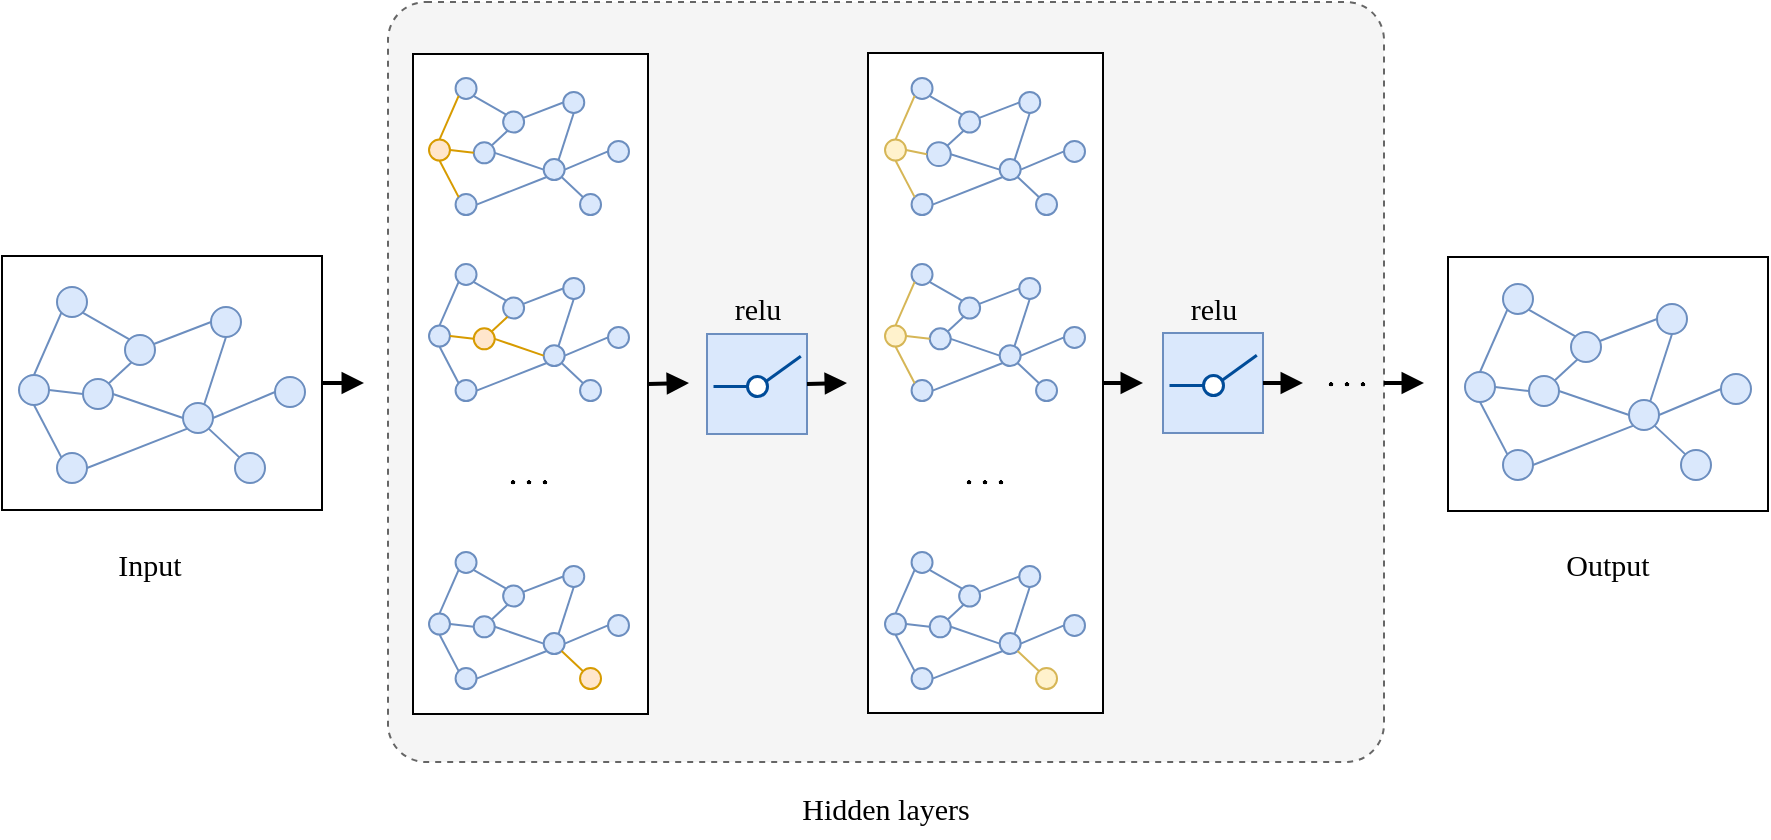 <mxfile version="26.0.13">
  <diagram name="第 1 页" id="o8FVquo6JbahrP2ZJFAv">
    <mxGraphModel dx="986" dy="646" grid="1" gridSize="10" guides="1" tooltips="1" connect="1" arrows="1" fold="1" page="1" pageScale="1" pageWidth="827" pageHeight="1169" math="1" shadow="0">
      <root>
        <mxCell id="0" />
        <mxCell id="1" parent="0" />
        <mxCell id="F_H9awTy2oLGj-WwZngn-201" value="" style="rounded=1;whiteSpace=wrap;html=1;arcSize=5;fillColor=#f5f5f5;fontColor=#333333;strokeColor=#666666;dashed=1;" vertex="1" parent="1">
          <mxGeometry x="492" y="392" width="498" height="380" as="geometry" />
        </mxCell>
        <mxCell id="F_H9awTy2oLGj-WwZngn-88" value="" style="rounded=0;whiteSpace=wrap;html=1;" vertex="1" parent="1">
          <mxGeometry x="299" y="519" width="160" height="127" as="geometry" />
        </mxCell>
        <mxCell id="F_H9awTy2oLGj-WwZngn-86" value="" style="rounded=0;whiteSpace=wrap;html=1;" vertex="1" parent="1">
          <mxGeometry x="504.5" y="418" width="117.5" height="330" as="geometry" />
        </mxCell>
        <mxCell id="F_H9awTy2oLGj-WwZngn-22" value="" style="group;aspect=fixed;" vertex="1" connectable="0" parent="1">
          <mxGeometry x="512.5" y="430" width="100" height="109.09" as="geometry" />
        </mxCell>
        <mxCell id="F_H9awTy2oLGj-WwZngn-1" value="" style="ellipse;whiteSpace=wrap;html=1;aspect=fixed;fillColor=#dae8fc;strokeColor=#6c8ebf;" vertex="1" parent="F_H9awTy2oLGj-WwZngn-22">
          <mxGeometry x="13.287" width="10.489" height="10.489" as="geometry" />
        </mxCell>
        <mxCell id="F_H9awTy2oLGj-WwZngn-2" value="" style="ellipse;whiteSpace=wrap;html=1;aspect=fixed;fillColor=#ffe6cc;strokeColor=#d79b00;" vertex="1" parent="F_H9awTy2oLGj-WwZngn-22">
          <mxGeometry y="30.769" width="10.489" height="10.489" as="geometry" />
        </mxCell>
        <mxCell id="F_H9awTy2oLGj-WwZngn-3" value="" style="ellipse;whiteSpace=wrap;html=1;aspect=fixed;fillColor=#dae8fc;strokeColor=#6c8ebf;" vertex="1" parent="F_H9awTy2oLGj-WwZngn-22">
          <mxGeometry x="13.287" y="58.041" width="10.489" height="10.489" as="geometry" />
        </mxCell>
        <mxCell id="F_H9awTy2oLGj-WwZngn-4" value="" style="ellipse;whiteSpace=wrap;html=1;aspect=fixed;fillColor=#dae8fc;strokeColor=#6c8ebf;" vertex="1" parent="F_H9awTy2oLGj-WwZngn-22">
          <mxGeometry x="67.133" y="6.993" width="10.489" height="10.489" as="geometry" />
        </mxCell>
        <mxCell id="F_H9awTy2oLGj-WwZngn-5" value="" style="ellipse;whiteSpace=wrap;html=1;aspect=fixed;fillColor=#dae8fc;strokeColor=#6c8ebf;" vertex="1" parent="F_H9awTy2oLGj-WwZngn-22">
          <mxGeometry x="57.343" y="40.559" width="10.489" height="10.489" as="geometry" />
        </mxCell>
        <mxCell id="F_H9awTy2oLGj-WwZngn-6" value="" style="ellipse;whiteSpace=wrap;html=1;aspect=fixed;fillColor=#dae8fc;strokeColor=#6c8ebf;" vertex="1" parent="F_H9awTy2oLGj-WwZngn-22">
          <mxGeometry x="89.51" y="31.468" width="10.489" height="10.489" as="geometry" />
        </mxCell>
        <mxCell id="F_H9awTy2oLGj-WwZngn-7" value="" style="ellipse;whiteSpace=wrap;html=1;aspect=fixed;fillColor=#dae8fc;strokeColor=#6c8ebf;" vertex="1" parent="F_H9awTy2oLGj-WwZngn-22">
          <mxGeometry x="37.063" y="16.783" width="10.489" height="10.489" as="geometry" />
        </mxCell>
        <mxCell id="F_H9awTy2oLGj-WwZngn-8" value="" style="ellipse;whiteSpace=wrap;html=1;aspect=fixed;fillColor=#dae8fc;strokeColor=#6c8ebf;" vertex="1" parent="F_H9awTy2oLGj-WwZngn-22">
          <mxGeometry x="22.378" y="32.168" width="10.489" height="10.489" as="geometry" />
        </mxCell>
        <mxCell id="F_H9awTy2oLGj-WwZngn-9" value="" style="ellipse;whiteSpace=wrap;html=1;aspect=fixed;fillColor=#dae8fc;strokeColor=#6c8ebf;" vertex="1" parent="F_H9awTy2oLGj-WwZngn-22">
          <mxGeometry x="75.524" y="58.041" width="10.489" height="10.489" as="geometry" />
        </mxCell>
        <mxCell id="F_H9awTy2oLGj-WwZngn-10" value="" style="endArrow=none;html=1;rounded=0;entryX=0;entryY=1;entryDx=0;entryDy=0;exitX=0.5;exitY=0;exitDx=0;exitDy=0;fillColor=#ffe6cc;strokeColor=#d79b00;" edge="1" parent="F_H9awTy2oLGj-WwZngn-22" source="F_H9awTy2oLGj-WwZngn-2" target="F_H9awTy2oLGj-WwZngn-1">
          <mxGeometry width="50" height="50" relative="1" as="geometry">
            <mxPoint x="-32.867" y="46.853" as="sourcePoint" />
            <mxPoint x="2.098" y="11.888" as="targetPoint" />
          </mxGeometry>
        </mxCell>
        <mxCell id="F_H9awTy2oLGj-WwZngn-11" value="" style="endArrow=none;html=1;rounded=0;entryX=0;entryY=0;entryDx=0;entryDy=0;exitX=0.5;exitY=1;exitDx=0;exitDy=0;fillColor=#ffe6cc;strokeColor=#d79b00;" edge="1" parent="F_H9awTy2oLGj-WwZngn-22" source="F_H9awTy2oLGj-WwZngn-2" target="F_H9awTy2oLGj-WwZngn-3">
          <mxGeometry width="50" height="50" relative="1" as="geometry">
            <mxPoint x="14.685" y="39.86" as="sourcePoint" />
            <mxPoint x="24.476" y="13.986" as="targetPoint" />
          </mxGeometry>
        </mxCell>
        <mxCell id="F_H9awTy2oLGj-WwZngn-13" value="" style="endArrow=none;html=1;rounded=0;entryX=0;entryY=0.5;entryDx=0;entryDy=0;exitX=1;exitY=0.5;exitDx=0;exitDy=0;fillColor=#ffe6cc;strokeColor=#d79b00;" edge="1" parent="F_H9awTy2oLGj-WwZngn-22" source="F_H9awTy2oLGj-WwZngn-2" target="F_H9awTy2oLGj-WwZngn-8">
          <mxGeometry width="50" height="50" relative="1" as="geometry">
            <mxPoint x="14.685" y="39.86" as="sourcePoint" />
            <mxPoint x="24.476" y="13.986" as="targetPoint" />
          </mxGeometry>
        </mxCell>
        <mxCell id="F_H9awTy2oLGj-WwZngn-14" value="" style="endArrow=none;html=1;rounded=0;entryX=0;entryY=0;entryDx=0;entryDy=0;exitX=1;exitY=1;exitDx=0;exitDy=0;fillColor=#dae8fc;strokeColor=#6c8ebf;" edge="1" parent="F_H9awTy2oLGj-WwZngn-22" source="F_H9awTy2oLGj-WwZngn-1" target="F_H9awTy2oLGj-WwZngn-7">
          <mxGeometry width="50" height="50" relative="1" as="geometry">
            <mxPoint x="19.58" y="45.454" as="sourcePoint" />
            <mxPoint x="40.559" y="52.447" as="targetPoint" />
          </mxGeometry>
        </mxCell>
        <mxCell id="F_H9awTy2oLGj-WwZngn-15" value="" style="endArrow=none;html=1;rounded=0;entryX=0.961;entryY=0.299;entryDx=0;entryDy=0;exitX=0;exitY=0.5;exitDx=0;exitDy=0;entryPerimeter=0;fillColor=#dae8fc;strokeColor=#6c8ebf;" edge="1" parent="F_H9awTy2oLGj-WwZngn-22" source="F_H9awTy2oLGj-WwZngn-4" target="F_H9awTy2oLGj-WwZngn-7">
          <mxGeometry width="50" height="50" relative="1" as="geometry">
            <mxPoint x="32.168" y="13.986" as="sourcePoint" />
            <mxPoint x="45.455" y="20.28" as="targetPoint" />
          </mxGeometry>
        </mxCell>
        <mxCell id="F_H9awTy2oLGj-WwZngn-16" value="" style="endArrow=none;html=1;rounded=0;entryX=0.5;entryY=1;entryDx=0;entryDy=0;exitX=0.703;exitY=0.059;exitDx=0;exitDy=0;exitPerimeter=0;fillColor=#dae8fc;strokeColor=#6c8ebf;" edge="1" parent="F_H9awTy2oLGj-WwZngn-22" source="F_H9awTy2oLGj-WwZngn-5" target="F_H9awTy2oLGj-WwZngn-4">
          <mxGeometry width="50" height="50" relative="1" as="geometry">
            <mxPoint x="44.056" y="60.839" as="sourcePoint" />
            <mxPoint x="79.021" y="25.874" as="targetPoint" />
          </mxGeometry>
        </mxCell>
        <mxCell id="F_H9awTy2oLGj-WwZngn-17" value="" style="endArrow=none;html=1;rounded=0;entryX=0.212;entryY=0.915;entryDx=0;entryDy=0;exitX=1;exitY=0;exitDx=0;exitDy=0;entryPerimeter=0;fillColor=#dae8fc;strokeColor=#6c8ebf;" edge="1" parent="F_H9awTy2oLGj-WwZngn-22" source="F_H9awTy2oLGj-WwZngn-8" target="F_H9awTy2oLGj-WwZngn-7">
          <mxGeometry width="50" height="50" relative="1" as="geometry">
            <mxPoint x="-11.888" y="60.839" as="sourcePoint" />
            <mxPoint x="23.077" y="25.874" as="targetPoint" />
          </mxGeometry>
        </mxCell>
        <mxCell id="F_H9awTy2oLGj-WwZngn-18" value="" style="endArrow=none;html=1;rounded=0;exitX=1;exitY=0.5;exitDx=0;exitDy=0;entryX=0;entryY=1;entryDx=0;entryDy=0;fillColor=#dae8fc;strokeColor=#6c8ebf;" edge="1" parent="F_H9awTy2oLGj-WwZngn-22" source="F_H9awTy2oLGj-WwZngn-3" target="F_H9awTy2oLGj-WwZngn-5">
          <mxGeometry width="50" height="50" relative="1" as="geometry">
            <mxPoint x="23.077" y="95.803" as="sourcePoint" />
            <mxPoint x="58.042" y="60.839" as="targetPoint" />
          </mxGeometry>
        </mxCell>
        <mxCell id="F_H9awTy2oLGj-WwZngn-19" value="" style="endArrow=none;html=1;rounded=0;entryX=0;entryY=0.5;entryDx=0;entryDy=0;exitX=1;exitY=0.5;exitDx=0;exitDy=0;fillColor=#dae8fc;strokeColor=#6c8ebf;" edge="1" parent="F_H9awTy2oLGj-WwZngn-22" source="F_H9awTy2oLGj-WwZngn-5" target="F_H9awTy2oLGj-WwZngn-6">
          <mxGeometry width="50" height="50" relative="1" as="geometry">
            <mxPoint x="58.042" y="81.818" as="sourcePoint" />
            <mxPoint x="93.007" y="46.853" as="targetPoint" />
          </mxGeometry>
        </mxCell>
        <mxCell id="F_H9awTy2oLGj-WwZngn-20" value="" style="endArrow=none;html=1;rounded=0;entryX=0;entryY=0;entryDx=0;entryDy=0;exitX=1;exitY=1;exitDx=0;exitDy=0;fillColor=#dae8fc;strokeColor=#6c8ebf;" edge="1" parent="F_H9awTy2oLGj-WwZngn-22" source="F_H9awTy2oLGj-WwZngn-5" target="F_H9awTy2oLGj-WwZngn-9">
          <mxGeometry width="50" height="50" relative="1" as="geometry">
            <mxPoint x="82.517" y="52.447" as="sourcePoint" />
            <mxPoint x="113.986" y="45.454" as="targetPoint" />
          </mxGeometry>
        </mxCell>
        <mxCell id="F_H9awTy2oLGj-WwZngn-21" value="" style="endArrow=none;html=1;rounded=0;entryX=0;entryY=0.5;entryDx=0;entryDy=0;exitX=1;exitY=0.5;exitDx=0;exitDy=0;fillColor=#dae8fc;strokeColor=#6c8ebf;" edge="1" parent="F_H9awTy2oLGj-WwZngn-22" source="F_H9awTy2oLGj-WwZngn-8" target="F_H9awTy2oLGj-WwZngn-5">
          <mxGeometry width="50" height="50" relative="1" as="geometry">
            <mxPoint x="17.483" y="43.356" as="sourcePoint" />
            <mxPoint x="34.965" y="46.153" as="targetPoint" />
          </mxGeometry>
        </mxCell>
        <mxCell id="F_H9awTy2oLGj-WwZngn-44" value="" style="group" vertex="1" connectable="0" parent="F_H9awTy2oLGj-WwZngn-22">
          <mxGeometry y="93.006" width="100" height="68.531" as="geometry" />
        </mxCell>
        <mxCell id="F_H9awTy2oLGj-WwZngn-45" value="" style="ellipse;whiteSpace=wrap;html=1;aspect=fixed;fillColor=#dae8fc;strokeColor=#6c8ebf;" vertex="1" parent="F_H9awTy2oLGj-WwZngn-44">
          <mxGeometry x="13.287" width="10.489" height="10.489" as="geometry" />
        </mxCell>
        <mxCell id="F_H9awTy2oLGj-WwZngn-46" value="" style="ellipse;whiteSpace=wrap;html=1;aspect=fixed;fillColor=#dae8fc;strokeColor=#6c8ebf;" vertex="1" parent="F_H9awTy2oLGj-WwZngn-44">
          <mxGeometry y="30.769" width="10.489" height="10.489" as="geometry" />
        </mxCell>
        <mxCell id="F_H9awTy2oLGj-WwZngn-47" value="" style="ellipse;whiteSpace=wrap;html=1;aspect=fixed;fillColor=#dae8fc;strokeColor=#6c8ebf;" vertex="1" parent="F_H9awTy2oLGj-WwZngn-44">
          <mxGeometry x="13.287" y="58.041" width="10.489" height="10.489" as="geometry" />
        </mxCell>
        <mxCell id="F_H9awTy2oLGj-WwZngn-48" value="" style="ellipse;whiteSpace=wrap;html=1;aspect=fixed;fillColor=#dae8fc;strokeColor=#6c8ebf;" vertex="1" parent="F_H9awTy2oLGj-WwZngn-44">
          <mxGeometry x="67.133" y="6.993" width="10.489" height="10.489" as="geometry" />
        </mxCell>
        <mxCell id="F_H9awTy2oLGj-WwZngn-49" value="" style="ellipse;whiteSpace=wrap;html=1;aspect=fixed;fillColor=#dae8fc;strokeColor=#6c8ebf;" vertex="1" parent="F_H9awTy2oLGj-WwZngn-44">
          <mxGeometry x="57.343" y="40.559" width="10.489" height="10.489" as="geometry" />
        </mxCell>
        <mxCell id="F_H9awTy2oLGj-WwZngn-50" value="" style="ellipse;whiteSpace=wrap;html=1;aspect=fixed;fillColor=#dae8fc;strokeColor=#6c8ebf;" vertex="1" parent="F_H9awTy2oLGj-WwZngn-44">
          <mxGeometry x="89.51" y="31.468" width="10.489" height="10.489" as="geometry" />
        </mxCell>
        <mxCell id="F_H9awTy2oLGj-WwZngn-51" value="" style="ellipse;whiteSpace=wrap;html=1;aspect=fixed;fillColor=#dae8fc;strokeColor=#6c8ebf;" vertex="1" parent="F_H9awTy2oLGj-WwZngn-44">
          <mxGeometry x="37.063" y="16.783" width="10.489" height="10.489" as="geometry" />
        </mxCell>
        <mxCell id="F_H9awTy2oLGj-WwZngn-52" value="" style="ellipse;whiteSpace=wrap;html=1;aspect=fixed;fillColor=#ffe6cc;strokeColor=#d79b00;" vertex="1" parent="F_H9awTy2oLGj-WwZngn-44">
          <mxGeometry x="22.378" y="32.168" width="10.489" height="10.489" as="geometry" />
        </mxCell>
        <mxCell id="F_H9awTy2oLGj-WwZngn-53" value="" style="ellipse;whiteSpace=wrap;html=1;aspect=fixed;fillColor=#dae8fc;strokeColor=#6c8ebf;" vertex="1" parent="F_H9awTy2oLGj-WwZngn-44">
          <mxGeometry x="75.524" y="58.041" width="10.489" height="10.489" as="geometry" />
        </mxCell>
        <mxCell id="F_H9awTy2oLGj-WwZngn-54" value="" style="endArrow=none;html=1;rounded=0;entryX=0;entryY=1;entryDx=0;entryDy=0;exitX=0.5;exitY=0;exitDx=0;exitDy=0;fillColor=#dae8fc;strokeColor=#6c8ebf;" edge="1" parent="F_H9awTy2oLGj-WwZngn-44" source="F_H9awTy2oLGj-WwZngn-46" target="F_H9awTy2oLGj-WwZngn-45">
          <mxGeometry width="50" height="50" relative="1" as="geometry">
            <mxPoint x="-32.867" y="46.853" as="sourcePoint" />
            <mxPoint x="2.098" y="11.888" as="targetPoint" />
          </mxGeometry>
        </mxCell>
        <mxCell id="F_H9awTy2oLGj-WwZngn-55" value="" style="endArrow=none;html=1;rounded=0;entryX=0;entryY=0;entryDx=0;entryDy=0;exitX=0.5;exitY=1;exitDx=0;exitDy=0;fillColor=#dae8fc;strokeColor=#6c8ebf;" edge="1" parent="F_H9awTy2oLGj-WwZngn-44" source="F_H9awTy2oLGj-WwZngn-46" target="F_H9awTy2oLGj-WwZngn-47">
          <mxGeometry width="50" height="50" relative="1" as="geometry">
            <mxPoint x="14.685" y="39.86" as="sourcePoint" />
            <mxPoint x="24.476" y="13.986" as="targetPoint" />
          </mxGeometry>
        </mxCell>
        <mxCell id="F_H9awTy2oLGj-WwZngn-56" value="" style="endArrow=none;html=1;rounded=0;entryX=0;entryY=0.5;entryDx=0;entryDy=0;exitX=1;exitY=0.5;exitDx=0;exitDy=0;fillColor=#ffe6cc;strokeColor=#d79b00;" edge="1" parent="F_H9awTy2oLGj-WwZngn-44" source="F_H9awTy2oLGj-WwZngn-46" target="F_H9awTy2oLGj-WwZngn-52">
          <mxGeometry width="50" height="50" relative="1" as="geometry">
            <mxPoint x="14.685" y="39.86" as="sourcePoint" />
            <mxPoint x="24.476" y="13.986" as="targetPoint" />
          </mxGeometry>
        </mxCell>
        <mxCell id="F_H9awTy2oLGj-WwZngn-57" value="" style="endArrow=none;html=1;rounded=0;entryX=0;entryY=0;entryDx=0;entryDy=0;exitX=1;exitY=1;exitDx=0;exitDy=0;fillColor=#dae8fc;strokeColor=#6c8ebf;" edge="1" parent="F_H9awTy2oLGj-WwZngn-44" source="F_H9awTy2oLGj-WwZngn-45" target="F_H9awTy2oLGj-WwZngn-51">
          <mxGeometry width="50" height="50" relative="1" as="geometry">
            <mxPoint x="19.58" y="45.454" as="sourcePoint" />
            <mxPoint x="40.559" y="52.447" as="targetPoint" />
          </mxGeometry>
        </mxCell>
        <mxCell id="F_H9awTy2oLGj-WwZngn-58" value="" style="endArrow=none;html=1;rounded=0;entryX=0.961;entryY=0.299;entryDx=0;entryDy=0;exitX=0;exitY=0.5;exitDx=0;exitDy=0;entryPerimeter=0;fillColor=#dae8fc;strokeColor=#6c8ebf;" edge="1" parent="F_H9awTy2oLGj-WwZngn-44" source="F_H9awTy2oLGj-WwZngn-48" target="F_H9awTy2oLGj-WwZngn-51">
          <mxGeometry width="50" height="50" relative="1" as="geometry">
            <mxPoint x="32.168" y="13.986" as="sourcePoint" />
            <mxPoint x="45.455" y="20.28" as="targetPoint" />
          </mxGeometry>
        </mxCell>
        <mxCell id="F_H9awTy2oLGj-WwZngn-59" value="" style="endArrow=none;html=1;rounded=0;entryX=0.5;entryY=1;entryDx=0;entryDy=0;exitX=0.703;exitY=0.059;exitDx=0;exitDy=0;exitPerimeter=0;fillColor=#dae8fc;strokeColor=#6c8ebf;" edge="1" parent="F_H9awTy2oLGj-WwZngn-44" source="F_H9awTy2oLGj-WwZngn-49" target="F_H9awTy2oLGj-WwZngn-48">
          <mxGeometry width="50" height="50" relative="1" as="geometry">
            <mxPoint x="44.056" y="60.839" as="sourcePoint" />
            <mxPoint x="79.021" y="25.874" as="targetPoint" />
          </mxGeometry>
        </mxCell>
        <mxCell id="F_H9awTy2oLGj-WwZngn-60" value="" style="endArrow=none;html=1;rounded=0;entryX=0.212;entryY=0.915;entryDx=0;entryDy=0;exitX=1;exitY=0;exitDx=0;exitDy=0;entryPerimeter=0;fillColor=#ffe6cc;strokeColor=#d79b00;" edge="1" parent="F_H9awTy2oLGj-WwZngn-44" source="F_H9awTy2oLGj-WwZngn-52" target="F_H9awTy2oLGj-WwZngn-51">
          <mxGeometry width="50" height="50" relative="1" as="geometry">
            <mxPoint x="-11.888" y="60.839" as="sourcePoint" />
            <mxPoint x="23.077" y="25.874" as="targetPoint" />
          </mxGeometry>
        </mxCell>
        <mxCell id="F_H9awTy2oLGj-WwZngn-61" value="" style="endArrow=none;html=1;rounded=0;exitX=1;exitY=0.5;exitDx=0;exitDy=0;entryX=0;entryY=1;entryDx=0;entryDy=0;fillColor=#dae8fc;strokeColor=#6c8ebf;" edge="1" parent="F_H9awTy2oLGj-WwZngn-44" source="F_H9awTy2oLGj-WwZngn-47" target="F_H9awTy2oLGj-WwZngn-49">
          <mxGeometry width="50" height="50" relative="1" as="geometry">
            <mxPoint x="23.077" y="95.803" as="sourcePoint" />
            <mxPoint x="58.042" y="60.839" as="targetPoint" />
          </mxGeometry>
        </mxCell>
        <mxCell id="F_H9awTy2oLGj-WwZngn-62" value="" style="endArrow=none;html=1;rounded=0;entryX=0;entryY=0.5;entryDx=0;entryDy=0;exitX=1;exitY=0.5;exitDx=0;exitDy=0;fillColor=#dae8fc;strokeColor=#6c8ebf;" edge="1" parent="F_H9awTy2oLGj-WwZngn-44" source="F_H9awTy2oLGj-WwZngn-49" target="F_H9awTy2oLGj-WwZngn-50">
          <mxGeometry width="50" height="50" relative="1" as="geometry">
            <mxPoint x="58.042" y="81.818" as="sourcePoint" />
            <mxPoint x="93.007" y="46.853" as="targetPoint" />
          </mxGeometry>
        </mxCell>
        <mxCell id="F_H9awTy2oLGj-WwZngn-63" value="" style="endArrow=none;html=1;rounded=0;entryX=0;entryY=0;entryDx=0;entryDy=0;exitX=1;exitY=1;exitDx=0;exitDy=0;fillColor=#dae8fc;strokeColor=#6c8ebf;" edge="1" parent="F_H9awTy2oLGj-WwZngn-44" source="F_H9awTy2oLGj-WwZngn-49" target="F_H9awTy2oLGj-WwZngn-53">
          <mxGeometry width="50" height="50" relative="1" as="geometry">
            <mxPoint x="82.517" y="52.447" as="sourcePoint" />
            <mxPoint x="113.986" y="45.454" as="targetPoint" />
          </mxGeometry>
        </mxCell>
        <mxCell id="F_H9awTy2oLGj-WwZngn-64" value="" style="endArrow=none;html=1;rounded=0;entryX=0;entryY=0.5;entryDx=0;entryDy=0;exitX=1;exitY=0.5;exitDx=0;exitDy=0;fillColor=#ffe6cc;strokeColor=#d79b00;" edge="1" parent="F_H9awTy2oLGj-WwZngn-44" source="F_H9awTy2oLGj-WwZngn-52" target="F_H9awTy2oLGj-WwZngn-49">
          <mxGeometry width="50" height="50" relative="1" as="geometry">
            <mxPoint x="17.483" y="43.356" as="sourcePoint" />
            <mxPoint x="34.965" y="46.153" as="targetPoint" />
          </mxGeometry>
        </mxCell>
        <mxCell id="F_H9awTy2oLGj-WwZngn-23" value="" style="group;aspect=fixed;" vertex="1" connectable="0" parent="1">
          <mxGeometry x="307.5" y="534.5" width="143" height="98" as="geometry" />
        </mxCell>
        <mxCell id="F_H9awTy2oLGj-WwZngn-24" value="" style="ellipse;whiteSpace=wrap;html=1;aspect=fixed;fillColor=#dae8fc;strokeColor=#6c8ebf;" vertex="1" parent="F_H9awTy2oLGj-WwZngn-23">
          <mxGeometry x="19" width="15" height="15" as="geometry" />
        </mxCell>
        <mxCell id="F_H9awTy2oLGj-WwZngn-25" value="" style="ellipse;whiteSpace=wrap;html=1;aspect=fixed;fillColor=#dae8fc;strokeColor=#6c8ebf;" vertex="1" parent="F_H9awTy2oLGj-WwZngn-23">
          <mxGeometry y="44" width="15" height="15" as="geometry" />
        </mxCell>
        <mxCell id="F_H9awTy2oLGj-WwZngn-26" value="" style="ellipse;whiteSpace=wrap;html=1;aspect=fixed;fillColor=#dae8fc;strokeColor=#6c8ebf;" vertex="1" parent="F_H9awTy2oLGj-WwZngn-23">
          <mxGeometry x="19" y="83" width="15" height="15" as="geometry" />
        </mxCell>
        <mxCell id="F_H9awTy2oLGj-WwZngn-27" value="" style="ellipse;whiteSpace=wrap;html=1;aspect=fixed;fillColor=#dae8fc;strokeColor=#6c8ebf;" vertex="1" parent="F_H9awTy2oLGj-WwZngn-23">
          <mxGeometry x="96" y="10" width="15" height="15" as="geometry" />
        </mxCell>
        <mxCell id="F_H9awTy2oLGj-WwZngn-28" value="" style="ellipse;whiteSpace=wrap;html=1;aspect=fixed;fillColor=#dae8fc;strokeColor=#6c8ebf;" vertex="1" parent="F_H9awTy2oLGj-WwZngn-23">
          <mxGeometry x="82" y="58" width="15" height="15" as="geometry" />
        </mxCell>
        <mxCell id="F_H9awTy2oLGj-WwZngn-29" value="" style="ellipse;whiteSpace=wrap;html=1;aspect=fixed;fillColor=#dae8fc;strokeColor=#6c8ebf;" vertex="1" parent="F_H9awTy2oLGj-WwZngn-23">
          <mxGeometry x="128" y="45" width="15" height="15" as="geometry" />
        </mxCell>
        <mxCell id="F_H9awTy2oLGj-WwZngn-30" value="" style="ellipse;whiteSpace=wrap;html=1;aspect=fixed;fillColor=#dae8fc;strokeColor=#6c8ebf;" vertex="1" parent="F_H9awTy2oLGj-WwZngn-23">
          <mxGeometry x="53" y="24" width="15" height="15" as="geometry" />
        </mxCell>
        <mxCell id="F_H9awTy2oLGj-WwZngn-31" value="" style="ellipse;whiteSpace=wrap;html=1;aspect=fixed;fillColor=#dae8fc;strokeColor=#6c8ebf;" vertex="1" parent="F_H9awTy2oLGj-WwZngn-23">
          <mxGeometry x="32" y="46" width="15" height="15" as="geometry" />
        </mxCell>
        <mxCell id="F_H9awTy2oLGj-WwZngn-32" value="" style="ellipse;whiteSpace=wrap;html=1;aspect=fixed;fillColor=#dae8fc;strokeColor=#6c8ebf;" vertex="1" parent="F_H9awTy2oLGj-WwZngn-23">
          <mxGeometry x="108" y="83" width="15" height="15" as="geometry" />
        </mxCell>
        <mxCell id="F_H9awTy2oLGj-WwZngn-33" value="" style="endArrow=none;html=1;rounded=0;entryX=0;entryY=1;entryDx=0;entryDy=0;exitX=0.5;exitY=0;exitDx=0;exitDy=0;fillColor=#dae8fc;strokeColor=#6c8ebf;" edge="1" parent="F_H9awTy2oLGj-WwZngn-23" source="F_H9awTy2oLGj-WwZngn-25" target="F_H9awTy2oLGj-WwZngn-24">
          <mxGeometry width="50" height="50" relative="1" as="geometry">
            <mxPoint x="-47" y="67" as="sourcePoint" />
            <mxPoint x="3" y="17" as="targetPoint" />
          </mxGeometry>
        </mxCell>
        <mxCell id="F_H9awTy2oLGj-WwZngn-34" value="" style="endArrow=none;html=1;rounded=0;entryX=0;entryY=0;entryDx=0;entryDy=0;exitX=0.5;exitY=1;exitDx=0;exitDy=0;fillColor=#dae8fc;strokeColor=#6c8ebf;" edge="1" parent="F_H9awTy2oLGj-WwZngn-23" source="F_H9awTy2oLGj-WwZngn-25" target="F_H9awTy2oLGj-WwZngn-26">
          <mxGeometry width="50" height="50" relative="1" as="geometry">
            <mxPoint x="21" y="57" as="sourcePoint" />
            <mxPoint x="35" y="20" as="targetPoint" />
          </mxGeometry>
        </mxCell>
        <mxCell id="F_H9awTy2oLGj-WwZngn-35" value="" style="endArrow=none;html=1;rounded=0;entryX=0;entryY=0.5;entryDx=0;entryDy=0;exitX=1;exitY=0.5;exitDx=0;exitDy=0;fillColor=#dae8fc;strokeColor=#6c8ebf;" edge="1" parent="F_H9awTy2oLGj-WwZngn-23" source="F_H9awTy2oLGj-WwZngn-25" target="F_H9awTy2oLGj-WwZngn-31">
          <mxGeometry width="50" height="50" relative="1" as="geometry">
            <mxPoint x="21" y="57" as="sourcePoint" />
            <mxPoint x="35" y="20" as="targetPoint" />
          </mxGeometry>
        </mxCell>
        <mxCell id="F_H9awTy2oLGj-WwZngn-36" value="" style="endArrow=none;html=1;rounded=0;entryX=0;entryY=0;entryDx=0;entryDy=0;exitX=1;exitY=1;exitDx=0;exitDy=0;fillColor=#dae8fc;strokeColor=#6c8ebf;" edge="1" parent="F_H9awTy2oLGj-WwZngn-23" source="F_H9awTy2oLGj-WwZngn-24" target="F_H9awTy2oLGj-WwZngn-30">
          <mxGeometry width="50" height="50" relative="1" as="geometry">
            <mxPoint x="28" y="65" as="sourcePoint" />
            <mxPoint x="58" y="75" as="targetPoint" />
          </mxGeometry>
        </mxCell>
        <mxCell id="F_H9awTy2oLGj-WwZngn-37" value="" style="endArrow=none;html=1;rounded=0;entryX=0.961;entryY=0.299;entryDx=0;entryDy=0;exitX=0;exitY=0.5;exitDx=0;exitDy=0;entryPerimeter=0;fillColor=#dae8fc;strokeColor=#6c8ebf;" edge="1" parent="F_H9awTy2oLGj-WwZngn-23" source="F_H9awTy2oLGj-WwZngn-27" target="F_H9awTy2oLGj-WwZngn-30">
          <mxGeometry width="50" height="50" relative="1" as="geometry">
            <mxPoint x="46" y="20" as="sourcePoint" />
            <mxPoint x="65" y="29" as="targetPoint" />
          </mxGeometry>
        </mxCell>
        <mxCell id="F_H9awTy2oLGj-WwZngn-38" value="" style="endArrow=none;html=1;rounded=0;entryX=0.5;entryY=1;entryDx=0;entryDy=0;exitX=0.703;exitY=0.059;exitDx=0;exitDy=0;exitPerimeter=0;fillColor=#dae8fc;strokeColor=#6c8ebf;" edge="1" parent="F_H9awTy2oLGj-WwZngn-23" source="F_H9awTy2oLGj-WwZngn-28" target="F_H9awTy2oLGj-WwZngn-27">
          <mxGeometry width="50" height="50" relative="1" as="geometry">
            <mxPoint x="63" y="87" as="sourcePoint" />
            <mxPoint x="113" y="37" as="targetPoint" />
          </mxGeometry>
        </mxCell>
        <mxCell id="F_H9awTy2oLGj-WwZngn-39" value="" style="endArrow=none;html=1;rounded=0;entryX=0.212;entryY=0.915;entryDx=0;entryDy=0;exitX=1;exitY=0;exitDx=0;exitDy=0;entryPerimeter=0;fillColor=#dae8fc;strokeColor=#6c8ebf;" edge="1" parent="F_H9awTy2oLGj-WwZngn-23" source="F_H9awTy2oLGj-WwZngn-31" target="F_H9awTy2oLGj-WwZngn-30">
          <mxGeometry width="50" height="50" relative="1" as="geometry">
            <mxPoint x="-17" y="87" as="sourcePoint" />
            <mxPoint x="33" y="37" as="targetPoint" />
          </mxGeometry>
        </mxCell>
        <mxCell id="F_H9awTy2oLGj-WwZngn-40" value="" style="endArrow=none;html=1;rounded=0;exitX=1;exitY=0.5;exitDx=0;exitDy=0;entryX=0;entryY=1;entryDx=0;entryDy=0;fillColor=#dae8fc;strokeColor=#6c8ebf;" edge="1" parent="F_H9awTy2oLGj-WwZngn-23" source="F_H9awTy2oLGj-WwZngn-26" target="F_H9awTy2oLGj-WwZngn-28">
          <mxGeometry width="50" height="50" relative="1" as="geometry">
            <mxPoint x="33" y="137" as="sourcePoint" />
            <mxPoint x="83" y="87" as="targetPoint" />
          </mxGeometry>
        </mxCell>
        <mxCell id="F_H9awTy2oLGj-WwZngn-41" value="" style="endArrow=none;html=1;rounded=0;entryX=0;entryY=0.5;entryDx=0;entryDy=0;exitX=1;exitY=0.5;exitDx=0;exitDy=0;fillColor=#dae8fc;strokeColor=#6c8ebf;" edge="1" parent="F_H9awTy2oLGj-WwZngn-23" source="F_H9awTy2oLGj-WwZngn-28" target="F_H9awTy2oLGj-WwZngn-29">
          <mxGeometry width="50" height="50" relative="1" as="geometry">
            <mxPoint x="83" y="117" as="sourcePoint" />
            <mxPoint x="133" y="67" as="targetPoint" />
          </mxGeometry>
        </mxCell>
        <mxCell id="F_H9awTy2oLGj-WwZngn-42" value="" style="endArrow=none;html=1;rounded=0;entryX=0;entryY=0;entryDx=0;entryDy=0;exitX=1;exitY=1;exitDx=0;exitDy=0;fillColor=#dae8fc;strokeColor=#6c8ebf;" edge="1" parent="F_H9awTy2oLGj-WwZngn-23" source="F_H9awTy2oLGj-WwZngn-28" target="F_H9awTy2oLGj-WwZngn-32">
          <mxGeometry width="50" height="50" relative="1" as="geometry">
            <mxPoint x="118" y="75" as="sourcePoint" />
            <mxPoint x="163" y="65" as="targetPoint" />
          </mxGeometry>
        </mxCell>
        <mxCell id="F_H9awTy2oLGj-WwZngn-43" value="" style="endArrow=none;html=1;rounded=0;entryX=0;entryY=0.5;entryDx=0;entryDy=0;exitX=1;exitY=0.5;exitDx=0;exitDy=0;fillColor=#dae8fc;strokeColor=#6c8ebf;" edge="1" parent="F_H9awTy2oLGj-WwZngn-23" source="F_H9awTy2oLGj-WwZngn-31" target="F_H9awTy2oLGj-WwZngn-28">
          <mxGeometry width="50" height="50" relative="1" as="geometry">
            <mxPoint x="25" y="62" as="sourcePoint" />
            <mxPoint x="50" y="66" as="targetPoint" />
          </mxGeometry>
        </mxCell>
        <mxCell id="F_H9awTy2oLGj-WwZngn-65" value="" style="group;aspect=fixed;" vertex="1" connectable="0" parent="1">
          <mxGeometry x="512.5" y="667" width="100" height="68.53" as="geometry" />
        </mxCell>
        <mxCell id="F_H9awTy2oLGj-WwZngn-66" value="" style="ellipse;whiteSpace=wrap;html=1;aspect=fixed;fillColor=#dae8fc;strokeColor=#6c8ebf;" vertex="1" parent="F_H9awTy2oLGj-WwZngn-65">
          <mxGeometry x="13.287" width="10.489" height="10.489" as="geometry" />
        </mxCell>
        <mxCell id="F_H9awTy2oLGj-WwZngn-67" value="" style="ellipse;whiteSpace=wrap;html=1;aspect=fixed;fillColor=#dae8fc;strokeColor=#6c8ebf;" vertex="1" parent="F_H9awTy2oLGj-WwZngn-65">
          <mxGeometry y="30.769" width="10.489" height="10.489" as="geometry" />
        </mxCell>
        <mxCell id="F_H9awTy2oLGj-WwZngn-68" value="" style="ellipse;whiteSpace=wrap;html=1;aspect=fixed;fillColor=#dae8fc;strokeColor=#6c8ebf;" vertex="1" parent="F_H9awTy2oLGj-WwZngn-65">
          <mxGeometry x="13.287" y="58.041" width="10.489" height="10.489" as="geometry" />
        </mxCell>
        <mxCell id="F_H9awTy2oLGj-WwZngn-69" value="" style="ellipse;whiteSpace=wrap;html=1;aspect=fixed;fillColor=#dae8fc;strokeColor=#6c8ebf;" vertex="1" parent="F_H9awTy2oLGj-WwZngn-65">
          <mxGeometry x="67.133" y="6.993" width="10.489" height="10.489" as="geometry" />
        </mxCell>
        <mxCell id="F_H9awTy2oLGj-WwZngn-70" value="" style="ellipse;whiteSpace=wrap;html=1;aspect=fixed;fillColor=#dae8fc;strokeColor=#6c8ebf;" vertex="1" parent="F_H9awTy2oLGj-WwZngn-65">
          <mxGeometry x="57.343" y="40.559" width="10.489" height="10.489" as="geometry" />
        </mxCell>
        <mxCell id="F_H9awTy2oLGj-WwZngn-71" value="" style="ellipse;whiteSpace=wrap;html=1;aspect=fixed;fillColor=#dae8fc;strokeColor=#6c8ebf;" vertex="1" parent="F_H9awTy2oLGj-WwZngn-65">
          <mxGeometry x="89.51" y="31.468" width="10.489" height="10.489" as="geometry" />
        </mxCell>
        <mxCell id="F_H9awTy2oLGj-WwZngn-72" value="" style="ellipse;whiteSpace=wrap;html=1;aspect=fixed;fillColor=#dae8fc;strokeColor=#6c8ebf;" vertex="1" parent="F_H9awTy2oLGj-WwZngn-65">
          <mxGeometry x="37.063" y="16.783" width="10.489" height="10.489" as="geometry" />
        </mxCell>
        <mxCell id="F_H9awTy2oLGj-WwZngn-73" value="" style="ellipse;whiteSpace=wrap;html=1;aspect=fixed;fillColor=#dae8fc;strokeColor=#6c8ebf;" vertex="1" parent="F_H9awTy2oLGj-WwZngn-65">
          <mxGeometry x="22.378" y="32.167" width="10.489" height="10.489" as="geometry" />
        </mxCell>
        <mxCell id="F_H9awTy2oLGj-WwZngn-74" value="" style="ellipse;whiteSpace=wrap;html=1;aspect=fixed;fillColor=#ffe6cc;strokeColor=#d79b00;" vertex="1" parent="F_H9awTy2oLGj-WwZngn-65">
          <mxGeometry x="75.524" y="58.041" width="10.489" height="10.489" as="geometry" />
        </mxCell>
        <mxCell id="F_H9awTy2oLGj-WwZngn-75" value="" style="endArrow=none;html=1;rounded=0;entryX=0;entryY=1;entryDx=0;entryDy=0;exitX=0.5;exitY=0;exitDx=0;exitDy=0;fillColor=#dae8fc;strokeColor=#6c8ebf;" edge="1" parent="F_H9awTy2oLGj-WwZngn-65" source="F_H9awTy2oLGj-WwZngn-67" target="F_H9awTy2oLGj-WwZngn-66">
          <mxGeometry width="50" height="50" relative="1" as="geometry">
            <mxPoint x="-32.867" y="46.852" as="sourcePoint" />
            <mxPoint x="2.098" y="11.888" as="targetPoint" />
          </mxGeometry>
        </mxCell>
        <mxCell id="F_H9awTy2oLGj-WwZngn-76" value="" style="endArrow=none;html=1;rounded=0;entryX=0;entryY=0;entryDx=0;entryDy=0;exitX=0.5;exitY=1;exitDx=0;exitDy=0;fillColor=#dae8fc;strokeColor=#6c8ebf;" edge="1" parent="F_H9awTy2oLGj-WwZngn-65" source="F_H9awTy2oLGj-WwZngn-67" target="F_H9awTy2oLGj-WwZngn-68">
          <mxGeometry width="50" height="50" relative="1" as="geometry">
            <mxPoint x="14.685" y="39.859" as="sourcePoint" />
            <mxPoint x="24.476" y="13.986" as="targetPoint" />
          </mxGeometry>
        </mxCell>
        <mxCell id="F_H9awTy2oLGj-WwZngn-77" value="" style="endArrow=none;html=1;rounded=0;entryX=0;entryY=0.5;entryDx=0;entryDy=0;exitX=1;exitY=0.5;exitDx=0;exitDy=0;fillColor=#dae8fc;strokeColor=#6c8ebf;" edge="1" parent="F_H9awTy2oLGj-WwZngn-65" source="F_H9awTy2oLGj-WwZngn-67" target="F_H9awTy2oLGj-WwZngn-73">
          <mxGeometry width="50" height="50" relative="1" as="geometry">
            <mxPoint x="14.685" y="39.859" as="sourcePoint" />
            <mxPoint x="24.476" y="13.986" as="targetPoint" />
          </mxGeometry>
        </mxCell>
        <mxCell id="F_H9awTy2oLGj-WwZngn-78" value="" style="endArrow=none;html=1;rounded=0;entryX=0;entryY=0;entryDx=0;entryDy=0;exitX=1;exitY=1;exitDx=0;exitDy=0;fillColor=#dae8fc;strokeColor=#6c8ebf;" edge="1" parent="F_H9awTy2oLGj-WwZngn-65" source="F_H9awTy2oLGj-WwZngn-66" target="F_H9awTy2oLGj-WwZngn-72">
          <mxGeometry width="50" height="50" relative="1" as="geometry">
            <mxPoint x="19.58" y="45.454" as="sourcePoint" />
            <mxPoint x="40.559" y="52.446" as="targetPoint" />
          </mxGeometry>
        </mxCell>
        <mxCell id="F_H9awTy2oLGj-WwZngn-79" value="" style="endArrow=none;html=1;rounded=0;entryX=0.961;entryY=0.299;entryDx=0;entryDy=0;exitX=0;exitY=0.5;exitDx=0;exitDy=0;entryPerimeter=0;fillColor=#dae8fc;strokeColor=#6c8ebf;" edge="1" parent="F_H9awTy2oLGj-WwZngn-65" source="F_H9awTy2oLGj-WwZngn-69" target="F_H9awTy2oLGj-WwZngn-72">
          <mxGeometry width="50" height="50" relative="1" as="geometry">
            <mxPoint x="32.168" y="13.986" as="sourcePoint" />
            <mxPoint x="45.455" y="20.279" as="targetPoint" />
          </mxGeometry>
        </mxCell>
        <mxCell id="F_H9awTy2oLGj-WwZngn-80" value="" style="endArrow=none;html=1;rounded=0;entryX=0.5;entryY=1;entryDx=0;entryDy=0;exitX=0.703;exitY=0.059;exitDx=0;exitDy=0;exitPerimeter=0;fillColor=#dae8fc;strokeColor=#6c8ebf;" edge="1" parent="F_H9awTy2oLGj-WwZngn-65" source="F_H9awTy2oLGj-WwZngn-70" target="F_H9awTy2oLGj-WwZngn-69">
          <mxGeometry width="50" height="50" relative="1" as="geometry">
            <mxPoint x="44.056" y="60.838" as="sourcePoint" />
            <mxPoint x="79.021" y="25.874" as="targetPoint" />
          </mxGeometry>
        </mxCell>
        <mxCell id="F_H9awTy2oLGj-WwZngn-81" value="" style="endArrow=none;html=1;rounded=0;entryX=0.212;entryY=0.915;entryDx=0;entryDy=0;exitX=1;exitY=0;exitDx=0;exitDy=0;entryPerimeter=0;fillColor=#dae8fc;strokeColor=#6c8ebf;" edge="1" parent="F_H9awTy2oLGj-WwZngn-65" source="F_H9awTy2oLGj-WwZngn-73" target="F_H9awTy2oLGj-WwZngn-72">
          <mxGeometry width="50" height="50" relative="1" as="geometry">
            <mxPoint x="-11.888" y="60.838" as="sourcePoint" />
            <mxPoint x="23.077" y="25.874" as="targetPoint" />
          </mxGeometry>
        </mxCell>
        <mxCell id="F_H9awTy2oLGj-WwZngn-82" value="" style="endArrow=none;html=1;rounded=0;exitX=1;exitY=0.5;exitDx=0;exitDy=0;entryX=0;entryY=1;entryDx=0;entryDy=0;fillColor=#dae8fc;strokeColor=#6c8ebf;" edge="1" parent="F_H9awTy2oLGj-WwZngn-65" source="F_H9awTy2oLGj-WwZngn-68" target="F_H9awTy2oLGj-WwZngn-70">
          <mxGeometry width="50" height="50" relative="1" as="geometry">
            <mxPoint x="23.077" y="95.802" as="sourcePoint" />
            <mxPoint x="58.042" y="60.838" as="targetPoint" />
          </mxGeometry>
        </mxCell>
        <mxCell id="F_H9awTy2oLGj-WwZngn-83" value="" style="endArrow=none;html=1;rounded=0;entryX=0;entryY=0.5;entryDx=0;entryDy=0;exitX=1;exitY=0.5;exitDx=0;exitDy=0;fillColor=#dae8fc;strokeColor=#6c8ebf;" edge="1" parent="F_H9awTy2oLGj-WwZngn-65" source="F_H9awTy2oLGj-WwZngn-70" target="F_H9awTy2oLGj-WwZngn-71">
          <mxGeometry width="50" height="50" relative="1" as="geometry">
            <mxPoint x="58.042" y="81.816" as="sourcePoint" />
            <mxPoint x="93.007" y="46.852" as="targetPoint" />
          </mxGeometry>
        </mxCell>
        <mxCell id="F_H9awTy2oLGj-WwZngn-84" value="" style="endArrow=none;html=1;rounded=0;entryX=0;entryY=0;entryDx=0;entryDy=0;exitX=1;exitY=1;exitDx=0;exitDy=0;fillColor=#ffe6cc;strokeColor=#d79b00;" edge="1" parent="F_H9awTy2oLGj-WwZngn-65" source="F_H9awTy2oLGj-WwZngn-70" target="F_H9awTy2oLGj-WwZngn-74">
          <mxGeometry width="50" height="50" relative="1" as="geometry">
            <mxPoint x="82.517" y="52.446" as="sourcePoint" />
            <mxPoint x="113.986" y="45.454" as="targetPoint" />
          </mxGeometry>
        </mxCell>
        <mxCell id="F_H9awTy2oLGj-WwZngn-85" value="" style="endArrow=none;html=1;rounded=0;entryX=0;entryY=0.5;entryDx=0;entryDy=0;exitX=1;exitY=0.5;exitDx=0;exitDy=0;fillColor=#dae8fc;strokeColor=#6c8ebf;" edge="1" parent="F_H9awTy2oLGj-WwZngn-65" source="F_H9awTy2oLGj-WwZngn-73" target="F_H9awTy2oLGj-WwZngn-70">
          <mxGeometry width="50" height="50" relative="1" as="geometry">
            <mxPoint x="17.483" y="43.356" as="sourcePoint" />
            <mxPoint x="34.965" y="46.153" as="targetPoint" />
          </mxGeometry>
        </mxCell>
        <mxCell id="F_H9awTy2oLGj-WwZngn-87" value="$$\cdots$$" style="text;html=1;align=center;verticalAlign=middle;whiteSpace=wrap;rounded=0;fontSize=15;" vertex="1" parent="1">
          <mxGeometry x="532.5" y="616" width="60" height="30" as="geometry" />
        </mxCell>
        <mxCell id="F_H9awTy2oLGj-WwZngn-93" value="" style="rounded=0;whiteSpace=wrap;html=1;" vertex="1" parent="1">
          <mxGeometry x="732" y="417.5" width="117.5" height="330" as="geometry" />
        </mxCell>
        <mxCell id="F_H9awTy2oLGj-WwZngn-94" value="" style="group;aspect=fixed;" vertex="1" connectable="0" parent="1">
          <mxGeometry x="740.5" y="430" width="100" height="109.09" as="geometry" />
        </mxCell>
        <mxCell id="F_H9awTy2oLGj-WwZngn-95" value="" style="ellipse;whiteSpace=wrap;html=1;aspect=fixed;fillColor=#dae8fc;strokeColor=#6c8ebf;" vertex="1" parent="F_H9awTy2oLGj-WwZngn-94">
          <mxGeometry x="13.287" width="10.489" height="10.489" as="geometry" />
        </mxCell>
        <mxCell id="F_H9awTy2oLGj-WwZngn-96" value="" style="ellipse;whiteSpace=wrap;html=1;aspect=fixed;fillColor=#fff2cc;strokeColor=#d6b656;" vertex="1" parent="F_H9awTy2oLGj-WwZngn-94">
          <mxGeometry y="30.769" width="10.489" height="10.489" as="geometry" />
        </mxCell>
        <mxCell id="F_H9awTy2oLGj-WwZngn-97" value="" style="ellipse;whiteSpace=wrap;html=1;aspect=fixed;fillColor=#dae8fc;strokeColor=#6c8ebf;" vertex="1" parent="F_H9awTy2oLGj-WwZngn-94">
          <mxGeometry x="13.287" y="58.041" width="10.489" height="10.489" as="geometry" />
        </mxCell>
        <mxCell id="F_H9awTy2oLGj-WwZngn-98" value="" style="ellipse;whiteSpace=wrap;html=1;aspect=fixed;fillColor=#dae8fc;strokeColor=#6c8ebf;" vertex="1" parent="F_H9awTy2oLGj-WwZngn-94">
          <mxGeometry x="67.133" y="6.993" width="10.489" height="10.489" as="geometry" />
        </mxCell>
        <mxCell id="F_H9awTy2oLGj-WwZngn-99" value="" style="ellipse;whiteSpace=wrap;html=1;aspect=fixed;fillColor=#dae8fc;strokeColor=#6c8ebf;" vertex="1" parent="F_H9awTy2oLGj-WwZngn-94">
          <mxGeometry x="57.343" y="40.559" width="10.489" height="10.489" as="geometry" />
        </mxCell>
        <mxCell id="F_H9awTy2oLGj-WwZngn-100" value="" style="ellipse;whiteSpace=wrap;html=1;aspect=fixed;fillColor=#dae8fc;strokeColor=#6c8ebf;" vertex="1" parent="F_H9awTy2oLGj-WwZngn-94">
          <mxGeometry x="89.51" y="31.468" width="10.489" height="10.489" as="geometry" />
        </mxCell>
        <mxCell id="F_H9awTy2oLGj-WwZngn-101" value="" style="ellipse;whiteSpace=wrap;html=1;aspect=fixed;fillColor=#dae8fc;strokeColor=#6c8ebf;" vertex="1" parent="F_H9awTy2oLGj-WwZngn-94">
          <mxGeometry x="37.063" y="16.783" width="10.489" height="10.489" as="geometry" />
        </mxCell>
        <mxCell id="F_H9awTy2oLGj-WwZngn-102" value="" style="ellipse;whiteSpace=wrap;html=1;aspect=fixed;fillColor=#dae8fc;strokeColor=#6c8ebf;" vertex="1" parent="F_H9awTy2oLGj-WwZngn-94">
          <mxGeometry x="20.979" y="32.168" width="11.888" height="11.888" as="geometry" />
        </mxCell>
        <mxCell id="F_H9awTy2oLGj-WwZngn-103" value="" style="ellipse;whiteSpace=wrap;html=1;aspect=fixed;fillColor=#dae8fc;strokeColor=#6c8ebf;" vertex="1" parent="F_H9awTy2oLGj-WwZngn-94">
          <mxGeometry x="75.524" y="58.041" width="10.489" height="10.489" as="geometry" />
        </mxCell>
        <mxCell id="F_H9awTy2oLGj-WwZngn-104" value="" style="endArrow=none;html=1;rounded=0;entryX=0;entryY=1;entryDx=0;entryDy=0;exitX=0.5;exitY=0;exitDx=0;exitDy=0;fillColor=#fff2cc;strokeColor=#d6b656;" edge="1" parent="F_H9awTy2oLGj-WwZngn-94" source="F_H9awTy2oLGj-WwZngn-96" target="F_H9awTy2oLGj-WwZngn-95">
          <mxGeometry width="50" height="50" relative="1" as="geometry">
            <mxPoint x="-32.867" y="46.853" as="sourcePoint" />
            <mxPoint x="2.098" y="11.888" as="targetPoint" />
          </mxGeometry>
        </mxCell>
        <mxCell id="F_H9awTy2oLGj-WwZngn-105" value="" style="endArrow=none;html=1;rounded=0;entryX=0;entryY=0;entryDx=0;entryDy=0;exitX=0.5;exitY=1;exitDx=0;exitDy=0;fillColor=#fff2cc;strokeColor=#d6b656;" edge="1" parent="F_H9awTy2oLGj-WwZngn-94" source="F_H9awTy2oLGj-WwZngn-96" target="F_H9awTy2oLGj-WwZngn-97">
          <mxGeometry width="50" height="50" relative="1" as="geometry">
            <mxPoint x="14.685" y="39.86" as="sourcePoint" />
            <mxPoint x="24.476" y="13.986" as="targetPoint" />
          </mxGeometry>
        </mxCell>
        <mxCell id="F_H9awTy2oLGj-WwZngn-106" value="" style="endArrow=none;html=1;rounded=0;entryX=0;entryY=0.5;entryDx=0;entryDy=0;exitX=1;exitY=0.5;exitDx=0;exitDy=0;fillColor=#fff2cc;strokeColor=#d6b656;" edge="1" parent="F_H9awTy2oLGj-WwZngn-94" source="F_H9awTy2oLGj-WwZngn-96" target="F_H9awTy2oLGj-WwZngn-102">
          <mxGeometry width="50" height="50" relative="1" as="geometry">
            <mxPoint x="14.685" y="39.86" as="sourcePoint" />
            <mxPoint x="24.476" y="13.986" as="targetPoint" />
          </mxGeometry>
        </mxCell>
        <mxCell id="F_H9awTy2oLGj-WwZngn-107" value="" style="endArrow=none;html=1;rounded=0;entryX=0;entryY=0;entryDx=0;entryDy=0;exitX=1;exitY=1;exitDx=0;exitDy=0;fillColor=#dae8fc;strokeColor=#6c8ebf;" edge="1" parent="F_H9awTy2oLGj-WwZngn-94" source="F_H9awTy2oLGj-WwZngn-95" target="F_H9awTy2oLGj-WwZngn-101">
          <mxGeometry width="50" height="50" relative="1" as="geometry">
            <mxPoint x="19.58" y="45.454" as="sourcePoint" />
            <mxPoint x="40.559" y="52.447" as="targetPoint" />
          </mxGeometry>
        </mxCell>
        <mxCell id="F_H9awTy2oLGj-WwZngn-108" value="" style="endArrow=none;html=1;rounded=0;entryX=0.961;entryY=0.299;entryDx=0;entryDy=0;exitX=0;exitY=0.5;exitDx=0;exitDy=0;entryPerimeter=0;fillColor=#dae8fc;strokeColor=#6c8ebf;" edge="1" parent="F_H9awTy2oLGj-WwZngn-94" source="F_H9awTy2oLGj-WwZngn-98" target="F_H9awTy2oLGj-WwZngn-101">
          <mxGeometry width="50" height="50" relative="1" as="geometry">
            <mxPoint x="32.168" y="13.986" as="sourcePoint" />
            <mxPoint x="45.455" y="20.28" as="targetPoint" />
          </mxGeometry>
        </mxCell>
        <mxCell id="F_H9awTy2oLGj-WwZngn-109" value="" style="endArrow=none;html=1;rounded=0;entryX=0.5;entryY=1;entryDx=0;entryDy=0;exitX=0.703;exitY=0.059;exitDx=0;exitDy=0;exitPerimeter=0;fillColor=#dae8fc;strokeColor=#6c8ebf;" edge="1" parent="F_H9awTy2oLGj-WwZngn-94" source="F_H9awTy2oLGj-WwZngn-99" target="F_H9awTy2oLGj-WwZngn-98">
          <mxGeometry width="50" height="50" relative="1" as="geometry">
            <mxPoint x="44.056" y="60.839" as="sourcePoint" />
            <mxPoint x="79.021" y="25.874" as="targetPoint" />
          </mxGeometry>
        </mxCell>
        <mxCell id="F_H9awTy2oLGj-WwZngn-110" value="" style="endArrow=none;html=1;rounded=0;entryX=0.212;entryY=0.915;entryDx=0;entryDy=0;exitX=1;exitY=0;exitDx=0;exitDy=0;entryPerimeter=0;fillColor=#dae8fc;strokeColor=#6c8ebf;" edge="1" parent="F_H9awTy2oLGj-WwZngn-94" source="F_H9awTy2oLGj-WwZngn-102" target="F_H9awTy2oLGj-WwZngn-101">
          <mxGeometry width="50" height="50" relative="1" as="geometry">
            <mxPoint x="-11.888" y="60.839" as="sourcePoint" />
            <mxPoint x="23.077" y="25.874" as="targetPoint" />
          </mxGeometry>
        </mxCell>
        <mxCell id="F_H9awTy2oLGj-WwZngn-111" value="" style="endArrow=none;html=1;rounded=0;exitX=1;exitY=0.5;exitDx=0;exitDy=0;entryX=0;entryY=1;entryDx=0;entryDy=0;fillColor=#dae8fc;strokeColor=#6c8ebf;" edge="1" parent="F_H9awTy2oLGj-WwZngn-94" source="F_H9awTy2oLGj-WwZngn-97" target="F_H9awTy2oLGj-WwZngn-99">
          <mxGeometry width="50" height="50" relative="1" as="geometry">
            <mxPoint x="23.077" y="95.803" as="sourcePoint" />
            <mxPoint x="58.042" y="60.839" as="targetPoint" />
          </mxGeometry>
        </mxCell>
        <mxCell id="F_H9awTy2oLGj-WwZngn-112" value="" style="endArrow=none;html=1;rounded=0;entryX=0;entryY=0.5;entryDx=0;entryDy=0;exitX=1;exitY=0.5;exitDx=0;exitDy=0;fillColor=#dae8fc;strokeColor=#6c8ebf;" edge="1" parent="F_H9awTy2oLGj-WwZngn-94" source="F_H9awTy2oLGj-WwZngn-99" target="F_H9awTy2oLGj-WwZngn-100">
          <mxGeometry width="50" height="50" relative="1" as="geometry">
            <mxPoint x="58.042" y="81.818" as="sourcePoint" />
            <mxPoint x="93.007" y="46.853" as="targetPoint" />
          </mxGeometry>
        </mxCell>
        <mxCell id="F_H9awTy2oLGj-WwZngn-113" value="" style="endArrow=none;html=1;rounded=0;entryX=0;entryY=0;entryDx=0;entryDy=0;exitX=1;exitY=1;exitDx=0;exitDy=0;fillColor=#dae8fc;strokeColor=#6c8ebf;" edge="1" parent="F_H9awTy2oLGj-WwZngn-94" source="F_H9awTy2oLGj-WwZngn-99" target="F_H9awTy2oLGj-WwZngn-103">
          <mxGeometry width="50" height="50" relative="1" as="geometry">
            <mxPoint x="82.517" y="52.447" as="sourcePoint" />
            <mxPoint x="113.986" y="45.454" as="targetPoint" />
          </mxGeometry>
        </mxCell>
        <mxCell id="F_H9awTy2oLGj-WwZngn-114" value="" style="endArrow=none;html=1;rounded=0;entryX=0;entryY=0.5;entryDx=0;entryDy=0;exitX=1;exitY=0.5;exitDx=0;exitDy=0;fillColor=#dae8fc;strokeColor=#6c8ebf;" edge="1" parent="F_H9awTy2oLGj-WwZngn-94" source="F_H9awTy2oLGj-WwZngn-102" target="F_H9awTy2oLGj-WwZngn-99">
          <mxGeometry width="50" height="50" relative="1" as="geometry">
            <mxPoint x="17.483" y="43.356" as="sourcePoint" />
            <mxPoint x="34.965" y="46.153" as="targetPoint" />
          </mxGeometry>
        </mxCell>
        <mxCell id="F_H9awTy2oLGj-WwZngn-115" value="" style="group" vertex="1" connectable="0" parent="F_H9awTy2oLGj-WwZngn-94">
          <mxGeometry y="93.006" width="100" height="68.531" as="geometry" />
        </mxCell>
        <mxCell id="F_H9awTy2oLGj-WwZngn-116" value="" style="ellipse;whiteSpace=wrap;html=1;aspect=fixed;fillColor=#dae8fc;strokeColor=#6c8ebf;" vertex="1" parent="F_H9awTy2oLGj-WwZngn-115">
          <mxGeometry x="13.287" width="10.489" height="10.489" as="geometry" />
        </mxCell>
        <mxCell id="F_H9awTy2oLGj-WwZngn-117" value="" style="ellipse;whiteSpace=wrap;html=1;aspect=fixed;fillColor=#fff2cc;strokeColor=#d6b656;" vertex="1" parent="F_H9awTy2oLGj-WwZngn-115">
          <mxGeometry y="30.769" width="10.489" height="10.489" as="geometry" />
        </mxCell>
        <mxCell id="F_H9awTy2oLGj-WwZngn-118" value="" style="ellipse;whiteSpace=wrap;html=1;aspect=fixed;fillColor=#dae8fc;strokeColor=#6c8ebf;" vertex="1" parent="F_H9awTy2oLGj-WwZngn-115">
          <mxGeometry x="13.287" y="58.041" width="10.489" height="10.489" as="geometry" />
        </mxCell>
        <mxCell id="F_H9awTy2oLGj-WwZngn-119" value="" style="ellipse;whiteSpace=wrap;html=1;aspect=fixed;fillColor=#dae8fc;strokeColor=#6c8ebf;" vertex="1" parent="F_H9awTy2oLGj-WwZngn-115">
          <mxGeometry x="67.133" y="6.993" width="10.489" height="10.489" as="geometry" />
        </mxCell>
        <mxCell id="F_H9awTy2oLGj-WwZngn-120" value="" style="ellipse;whiteSpace=wrap;html=1;aspect=fixed;fillColor=#dae8fc;strokeColor=#6c8ebf;" vertex="1" parent="F_H9awTy2oLGj-WwZngn-115">
          <mxGeometry x="57.343" y="40.559" width="10.489" height="10.489" as="geometry" />
        </mxCell>
        <mxCell id="F_H9awTy2oLGj-WwZngn-121" value="" style="ellipse;whiteSpace=wrap;html=1;aspect=fixed;fillColor=#dae8fc;strokeColor=#6c8ebf;" vertex="1" parent="F_H9awTy2oLGj-WwZngn-115">
          <mxGeometry x="89.51" y="31.468" width="10.489" height="10.489" as="geometry" />
        </mxCell>
        <mxCell id="F_H9awTy2oLGj-WwZngn-122" value="" style="ellipse;whiteSpace=wrap;html=1;aspect=fixed;fillColor=#dae8fc;strokeColor=#6c8ebf;" vertex="1" parent="F_H9awTy2oLGj-WwZngn-115">
          <mxGeometry x="37.063" y="16.783" width="10.489" height="10.489" as="geometry" />
        </mxCell>
        <mxCell id="F_H9awTy2oLGj-WwZngn-123" value="" style="ellipse;whiteSpace=wrap;html=1;aspect=fixed;fillColor=#dae8fc;strokeColor=#6c8ebf;" vertex="1" parent="F_H9awTy2oLGj-WwZngn-115">
          <mxGeometry x="22.378" y="32.168" width="10.489" height="10.489" as="geometry" />
        </mxCell>
        <mxCell id="F_H9awTy2oLGj-WwZngn-124" value="" style="ellipse;whiteSpace=wrap;html=1;aspect=fixed;fillColor=#dae8fc;strokeColor=#6c8ebf;" vertex="1" parent="F_H9awTy2oLGj-WwZngn-115">
          <mxGeometry x="75.524" y="58.041" width="10.489" height="10.489" as="geometry" />
        </mxCell>
        <mxCell id="F_H9awTy2oLGj-WwZngn-125" value="" style="endArrow=none;html=1;rounded=0;entryX=0;entryY=1;entryDx=0;entryDy=0;exitX=0.5;exitY=0;exitDx=0;exitDy=0;fillColor=#fff2cc;strokeColor=#d6b656;" edge="1" parent="F_H9awTy2oLGj-WwZngn-115" source="F_H9awTy2oLGj-WwZngn-117" target="F_H9awTy2oLGj-WwZngn-116">
          <mxGeometry width="50" height="50" relative="1" as="geometry">
            <mxPoint x="-32.867" y="46.853" as="sourcePoint" />
            <mxPoint x="2.098" y="11.888" as="targetPoint" />
          </mxGeometry>
        </mxCell>
        <mxCell id="F_H9awTy2oLGj-WwZngn-126" value="" style="endArrow=none;html=1;rounded=0;entryX=0;entryY=0;entryDx=0;entryDy=0;exitX=0.5;exitY=1;exitDx=0;exitDy=0;fillColor=#fff2cc;strokeColor=#d6b656;" edge="1" parent="F_H9awTy2oLGj-WwZngn-115" source="F_H9awTy2oLGj-WwZngn-117" target="F_H9awTy2oLGj-WwZngn-118">
          <mxGeometry width="50" height="50" relative="1" as="geometry">
            <mxPoint x="14.685" y="39.86" as="sourcePoint" />
            <mxPoint x="24.476" y="13.986" as="targetPoint" />
          </mxGeometry>
        </mxCell>
        <mxCell id="F_H9awTy2oLGj-WwZngn-127" value="" style="endArrow=none;html=1;rounded=0;entryX=0;entryY=0.5;entryDx=0;entryDy=0;exitX=1;exitY=0.5;exitDx=0;exitDy=0;fillColor=#fff2cc;strokeColor=#d6b656;" edge="1" parent="F_H9awTy2oLGj-WwZngn-115" source="F_H9awTy2oLGj-WwZngn-117" target="F_H9awTy2oLGj-WwZngn-123">
          <mxGeometry width="50" height="50" relative="1" as="geometry">
            <mxPoint x="14.685" y="39.86" as="sourcePoint" />
            <mxPoint x="24.476" y="13.986" as="targetPoint" />
          </mxGeometry>
        </mxCell>
        <mxCell id="F_H9awTy2oLGj-WwZngn-128" value="" style="endArrow=none;html=1;rounded=0;entryX=0;entryY=0;entryDx=0;entryDy=0;exitX=1;exitY=1;exitDx=0;exitDy=0;fillColor=#dae8fc;strokeColor=#6c8ebf;" edge="1" parent="F_H9awTy2oLGj-WwZngn-115" source="F_H9awTy2oLGj-WwZngn-116" target="F_H9awTy2oLGj-WwZngn-122">
          <mxGeometry width="50" height="50" relative="1" as="geometry">
            <mxPoint x="19.58" y="45.454" as="sourcePoint" />
            <mxPoint x="40.559" y="52.447" as="targetPoint" />
          </mxGeometry>
        </mxCell>
        <mxCell id="F_H9awTy2oLGj-WwZngn-129" value="" style="endArrow=none;html=1;rounded=0;entryX=0.961;entryY=0.299;entryDx=0;entryDy=0;exitX=0;exitY=0.5;exitDx=0;exitDy=0;entryPerimeter=0;fillColor=#dae8fc;strokeColor=#6c8ebf;" edge="1" parent="F_H9awTy2oLGj-WwZngn-115" source="F_H9awTy2oLGj-WwZngn-119" target="F_H9awTy2oLGj-WwZngn-122">
          <mxGeometry width="50" height="50" relative="1" as="geometry">
            <mxPoint x="32.168" y="13.986" as="sourcePoint" />
            <mxPoint x="45.455" y="20.28" as="targetPoint" />
          </mxGeometry>
        </mxCell>
        <mxCell id="F_H9awTy2oLGj-WwZngn-130" value="" style="endArrow=none;html=1;rounded=0;entryX=0.5;entryY=1;entryDx=0;entryDy=0;exitX=0.703;exitY=0.059;exitDx=0;exitDy=0;exitPerimeter=0;fillColor=#dae8fc;strokeColor=#6c8ebf;" edge="1" parent="F_H9awTy2oLGj-WwZngn-115" source="F_H9awTy2oLGj-WwZngn-120" target="F_H9awTy2oLGj-WwZngn-119">
          <mxGeometry width="50" height="50" relative="1" as="geometry">
            <mxPoint x="44.056" y="60.839" as="sourcePoint" />
            <mxPoint x="79.021" y="25.874" as="targetPoint" />
          </mxGeometry>
        </mxCell>
        <mxCell id="F_H9awTy2oLGj-WwZngn-131" value="" style="endArrow=none;html=1;rounded=0;entryX=0.212;entryY=0.915;entryDx=0;entryDy=0;exitX=1;exitY=0;exitDx=0;exitDy=0;entryPerimeter=0;fillColor=#dae8fc;strokeColor=#6c8ebf;" edge="1" parent="F_H9awTy2oLGj-WwZngn-115" source="F_H9awTy2oLGj-WwZngn-123" target="F_H9awTy2oLGj-WwZngn-122">
          <mxGeometry width="50" height="50" relative="1" as="geometry">
            <mxPoint x="-11.888" y="60.839" as="sourcePoint" />
            <mxPoint x="23.077" y="25.874" as="targetPoint" />
          </mxGeometry>
        </mxCell>
        <mxCell id="F_H9awTy2oLGj-WwZngn-132" value="" style="endArrow=none;html=1;rounded=0;exitX=1;exitY=0.5;exitDx=0;exitDy=0;entryX=0;entryY=1;entryDx=0;entryDy=0;fillColor=#dae8fc;strokeColor=#6c8ebf;" edge="1" parent="F_H9awTy2oLGj-WwZngn-115" source="F_H9awTy2oLGj-WwZngn-118" target="F_H9awTy2oLGj-WwZngn-120">
          <mxGeometry width="50" height="50" relative="1" as="geometry">
            <mxPoint x="23.077" y="95.803" as="sourcePoint" />
            <mxPoint x="58.042" y="60.839" as="targetPoint" />
          </mxGeometry>
        </mxCell>
        <mxCell id="F_H9awTy2oLGj-WwZngn-133" value="" style="endArrow=none;html=1;rounded=0;entryX=0;entryY=0.5;entryDx=0;entryDy=0;exitX=1;exitY=0.5;exitDx=0;exitDy=0;fillColor=#dae8fc;strokeColor=#6c8ebf;" edge="1" parent="F_H9awTy2oLGj-WwZngn-115" source="F_H9awTy2oLGj-WwZngn-120" target="F_H9awTy2oLGj-WwZngn-121">
          <mxGeometry width="50" height="50" relative="1" as="geometry">
            <mxPoint x="58.042" y="81.818" as="sourcePoint" />
            <mxPoint x="93.007" y="46.853" as="targetPoint" />
          </mxGeometry>
        </mxCell>
        <mxCell id="F_H9awTy2oLGj-WwZngn-134" value="" style="endArrow=none;html=1;rounded=0;entryX=0;entryY=0;entryDx=0;entryDy=0;exitX=1;exitY=1;exitDx=0;exitDy=0;fillColor=#dae8fc;strokeColor=#6c8ebf;" edge="1" parent="F_H9awTy2oLGj-WwZngn-115" source="F_H9awTy2oLGj-WwZngn-120" target="F_H9awTy2oLGj-WwZngn-124">
          <mxGeometry width="50" height="50" relative="1" as="geometry">
            <mxPoint x="82.517" y="52.447" as="sourcePoint" />
            <mxPoint x="113.986" y="45.454" as="targetPoint" />
          </mxGeometry>
        </mxCell>
        <mxCell id="F_H9awTy2oLGj-WwZngn-135" value="" style="endArrow=none;html=1;rounded=0;entryX=0;entryY=0.5;entryDx=0;entryDy=0;exitX=1;exitY=0.5;exitDx=0;exitDy=0;fillColor=#dae8fc;strokeColor=#6c8ebf;" edge="1" parent="F_H9awTy2oLGj-WwZngn-115" source="F_H9awTy2oLGj-WwZngn-123" target="F_H9awTy2oLGj-WwZngn-120">
          <mxGeometry width="50" height="50" relative="1" as="geometry">
            <mxPoint x="17.483" y="43.356" as="sourcePoint" />
            <mxPoint x="34.965" y="46.153" as="targetPoint" />
          </mxGeometry>
        </mxCell>
        <mxCell id="F_H9awTy2oLGj-WwZngn-136" value="" style="group;aspect=fixed;" vertex="1" connectable="0" parent="1">
          <mxGeometry x="740.5" y="667" width="100" height="68.53" as="geometry" />
        </mxCell>
        <mxCell id="F_H9awTy2oLGj-WwZngn-137" value="" style="ellipse;whiteSpace=wrap;html=1;aspect=fixed;fillColor=#dae8fc;strokeColor=#6c8ebf;" vertex="1" parent="F_H9awTy2oLGj-WwZngn-136">
          <mxGeometry x="13.287" width="10.489" height="10.489" as="geometry" />
        </mxCell>
        <mxCell id="F_H9awTy2oLGj-WwZngn-138" value="" style="ellipse;whiteSpace=wrap;html=1;aspect=fixed;fillColor=#dae8fc;strokeColor=#6c8ebf;" vertex="1" parent="F_H9awTy2oLGj-WwZngn-136">
          <mxGeometry y="30.769" width="10.489" height="10.489" as="geometry" />
        </mxCell>
        <mxCell id="F_H9awTy2oLGj-WwZngn-139" value="" style="ellipse;whiteSpace=wrap;html=1;aspect=fixed;fillColor=#dae8fc;strokeColor=#6c8ebf;" vertex="1" parent="F_H9awTy2oLGj-WwZngn-136">
          <mxGeometry x="13.287" y="58.041" width="10.489" height="10.489" as="geometry" />
        </mxCell>
        <mxCell id="F_H9awTy2oLGj-WwZngn-140" value="" style="ellipse;whiteSpace=wrap;html=1;aspect=fixed;fillColor=#dae8fc;strokeColor=#6c8ebf;" vertex="1" parent="F_H9awTy2oLGj-WwZngn-136">
          <mxGeometry x="67.133" y="6.993" width="10.489" height="10.489" as="geometry" />
        </mxCell>
        <mxCell id="F_H9awTy2oLGj-WwZngn-141" value="" style="ellipse;whiteSpace=wrap;html=1;aspect=fixed;fillColor=#dae8fc;strokeColor=#6c8ebf;" vertex="1" parent="F_H9awTy2oLGj-WwZngn-136">
          <mxGeometry x="57.343" y="40.559" width="10.489" height="10.489" as="geometry" />
        </mxCell>
        <mxCell id="F_H9awTy2oLGj-WwZngn-142" value="" style="ellipse;whiteSpace=wrap;html=1;aspect=fixed;fillColor=#dae8fc;strokeColor=#6c8ebf;" vertex="1" parent="F_H9awTy2oLGj-WwZngn-136">
          <mxGeometry x="89.51" y="31.468" width="10.489" height="10.489" as="geometry" />
        </mxCell>
        <mxCell id="F_H9awTy2oLGj-WwZngn-143" value="" style="ellipse;whiteSpace=wrap;html=1;aspect=fixed;fillColor=#dae8fc;strokeColor=#6c8ebf;" vertex="1" parent="F_H9awTy2oLGj-WwZngn-136">
          <mxGeometry x="37.063" y="16.783" width="10.489" height="10.489" as="geometry" />
        </mxCell>
        <mxCell id="F_H9awTy2oLGj-WwZngn-144" value="" style="ellipse;whiteSpace=wrap;html=1;aspect=fixed;fillColor=#dae8fc;strokeColor=#6c8ebf;" vertex="1" parent="F_H9awTy2oLGj-WwZngn-136">
          <mxGeometry x="22.378" y="32.167" width="10.489" height="10.489" as="geometry" />
        </mxCell>
        <mxCell id="F_H9awTy2oLGj-WwZngn-145" value="" style="ellipse;whiteSpace=wrap;html=1;aspect=fixed;fillColor=#fff2cc;strokeColor=#d6b656;" vertex="1" parent="F_H9awTy2oLGj-WwZngn-136">
          <mxGeometry x="75.524" y="58.041" width="10.489" height="10.489" as="geometry" />
        </mxCell>
        <mxCell id="F_H9awTy2oLGj-WwZngn-146" value="" style="endArrow=none;html=1;rounded=0;entryX=0;entryY=1;entryDx=0;entryDy=0;exitX=0.5;exitY=0;exitDx=0;exitDy=0;fillColor=#dae8fc;strokeColor=#6c8ebf;" edge="1" parent="F_H9awTy2oLGj-WwZngn-136" source="F_H9awTy2oLGj-WwZngn-138" target="F_H9awTy2oLGj-WwZngn-137">
          <mxGeometry width="50" height="50" relative="1" as="geometry">
            <mxPoint x="-32.867" y="46.852" as="sourcePoint" />
            <mxPoint x="2.098" y="11.888" as="targetPoint" />
          </mxGeometry>
        </mxCell>
        <mxCell id="F_H9awTy2oLGj-WwZngn-147" value="" style="endArrow=none;html=1;rounded=0;entryX=0;entryY=0;entryDx=0;entryDy=0;exitX=0.5;exitY=1;exitDx=0;exitDy=0;fillColor=#dae8fc;strokeColor=#6c8ebf;" edge="1" parent="F_H9awTy2oLGj-WwZngn-136" source="F_H9awTy2oLGj-WwZngn-138" target="F_H9awTy2oLGj-WwZngn-139">
          <mxGeometry width="50" height="50" relative="1" as="geometry">
            <mxPoint x="14.685" y="39.859" as="sourcePoint" />
            <mxPoint x="24.476" y="13.986" as="targetPoint" />
          </mxGeometry>
        </mxCell>
        <mxCell id="F_H9awTy2oLGj-WwZngn-148" value="" style="endArrow=none;html=1;rounded=0;entryX=0;entryY=0.5;entryDx=0;entryDy=0;exitX=1;exitY=0.5;exitDx=0;exitDy=0;fillColor=#dae8fc;strokeColor=#6c8ebf;" edge="1" parent="F_H9awTy2oLGj-WwZngn-136" source="F_H9awTy2oLGj-WwZngn-138" target="F_H9awTy2oLGj-WwZngn-144">
          <mxGeometry width="50" height="50" relative="1" as="geometry">
            <mxPoint x="14.685" y="39.859" as="sourcePoint" />
            <mxPoint x="24.476" y="13.986" as="targetPoint" />
          </mxGeometry>
        </mxCell>
        <mxCell id="F_H9awTy2oLGj-WwZngn-149" value="" style="endArrow=none;html=1;rounded=0;entryX=0;entryY=0;entryDx=0;entryDy=0;exitX=1;exitY=1;exitDx=0;exitDy=0;fillColor=#dae8fc;strokeColor=#6c8ebf;" edge="1" parent="F_H9awTy2oLGj-WwZngn-136" source="F_H9awTy2oLGj-WwZngn-137" target="F_H9awTy2oLGj-WwZngn-143">
          <mxGeometry width="50" height="50" relative="1" as="geometry">
            <mxPoint x="19.58" y="45.454" as="sourcePoint" />
            <mxPoint x="40.559" y="52.446" as="targetPoint" />
          </mxGeometry>
        </mxCell>
        <mxCell id="F_H9awTy2oLGj-WwZngn-150" value="" style="endArrow=none;html=1;rounded=0;entryX=0.961;entryY=0.299;entryDx=0;entryDy=0;exitX=0;exitY=0.5;exitDx=0;exitDy=0;entryPerimeter=0;fillColor=#dae8fc;strokeColor=#6c8ebf;" edge="1" parent="F_H9awTy2oLGj-WwZngn-136" source="F_H9awTy2oLGj-WwZngn-140" target="F_H9awTy2oLGj-WwZngn-143">
          <mxGeometry width="50" height="50" relative="1" as="geometry">
            <mxPoint x="32.168" y="13.986" as="sourcePoint" />
            <mxPoint x="45.455" y="20.279" as="targetPoint" />
          </mxGeometry>
        </mxCell>
        <mxCell id="F_H9awTy2oLGj-WwZngn-151" value="" style="endArrow=none;html=1;rounded=0;entryX=0.5;entryY=1;entryDx=0;entryDy=0;exitX=0.703;exitY=0.059;exitDx=0;exitDy=0;exitPerimeter=0;fillColor=#dae8fc;strokeColor=#6c8ebf;" edge="1" parent="F_H9awTy2oLGj-WwZngn-136" source="F_H9awTy2oLGj-WwZngn-141" target="F_H9awTy2oLGj-WwZngn-140">
          <mxGeometry width="50" height="50" relative="1" as="geometry">
            <mxPoint x="44.056" y="60.838" as="sourcePoint" />
            <mxPoint x="79.021" y="25.874" as="targetPoint" />
          </mxGeometry>
        </mxCell>
        <mxCell id="F_H9awTy2oLGj-WwZngn-152" value="" style="endArrow=none;html=1;rounded=0;entryX=0.212;entryY=0.915;entryDx=0;entryDy=0;exitX=1;exitY=0;exitDx=0;exitDy=0;entryPerimeter=0;fillColor=#dae8fc;strokeColor=#6c8ebf;" edge="1" parent="F_H9awTy2oLGj-WwZngn-136" source="F_H9awTy2oLGj-WwZngn-144" target="F_H9awTy2oLGj-WwZngn-143">
          <mxGeometry width="50" height="50" relative="1" as="geometry">
            <mxPoint x="-11.888" y="60.838" as="sourcePoint" />
            <mxPoint x="23.077" y="25.874" as="targetPoint" />
          </mxGeometry>
        </mxCell>
        <mxCell id="F_H9awTy2oLGj-WwZngn-153" value="" style="endArrow=none;html=1;rounded=0;exitX=1;exitY=0.5;exitDx=0;exitDy=0;entryX=0;entryY=1;entryDx=0;entryDy=0;fillColor=#dae8fc;strokeColor=#6c8ebf;" edge="1" parent="F_H9awTy2oLGj-WwZngn-136" source="F_H9awTy2oLGj-WwZngn-139" target="F_H9awTy2oLGj-WwZngn-141">
          <mxGeometry width="50" height="50" relative="1" as="geometry">
            <mxPoint x="23.077" y="95.802" as="sourcePoint" />
            <mxPoint x="58.042" y="60.838" as="targetPoint" />
          </mxGeometry>
        </mxCell>
        <mxCell id="F_H9awTy2oLGj-WwZngn-154" value="" style="endArrow=none;html=1;rounded=0;entryX=0;entryY=0.5;entryDx=0;entryDy=0;exitX=1;exitY=0.5;exitDx=0;exitDy=0;fillColor=#dae8fc;strokeColor=#6c8ebf;" edge="1" parent="F_H9awTy2oLGj-WwZngn-136" source="F_H9awTy2oLGj-WwZngn-141" target="F_H9awTy2oLGj-WwZngn-142">
          <mxGeometry width="50" height="50" relative="1" as="geometry">
            <mxPoint x="58.042" y="81.816" as="sourcePoint" />
            <mxPoint x="93.007" y="46.852" as="targetPoint" />
          </mxGeometry>
        </mxCell>
        <mxCell id="F_H9awTy2oLGj-WwZngn-155" value="" style="endArrow=none;html=1;rounded=0;entryX=0;entryY=0;entryDx=0;entryDy=0;exitX=1;exitY=1;exitDx=0;exitDy=0;fillColor=#fff2cc;strokeColor=#d6b656;" edge="1" parent="F_H9awTy2oLGj-WwZngn-136" source="F_H9awTy2oLGj-WwZngn-141" target="F_H9awTy2oLGj-WwZngn-145">
          <mxGeometry width="50" height="50" relative="1" as="geometry">
            <mxPoint x="82.517" y="52.446" as="sourcePoint" />
            <mxPoint x="113.986" y="45.454" as="targetPoint" />
          </mxGeometry>
        </mxCell>
        <mxCell id="F_H9awTy2oLGj-WwZngn-156" value="" style="endArrow=none;html=1;rounded=0;entryX=0;entryY=0.5;entryDx=0;entryDy=0;exitX=1;exitY=0.5;exitDx=0;exitDy=0;fillColor=#dae8fc;strokeColor=#6c8ebf;" edge="1" parent="F_H9awTy2oLGj-WwZngn-136" source="F_H9awTy2oLGj-WwZngn-144" target="F_H9awTy2oLGj-WwZngn-141">
          <mxGeometry width="50" height="50" relative="1" as="geometry">
            <mxPoint x="17.483" y="43.356" as="sourcePoint" />
            <mxPoint x="34.965" y="46.153" as="targetPoint" />
          </mxGeometry>
        </mxCell>
        <mxCell id="F_H9awTy2oLGj-WwZngn-157" value="$$\cdots$$" style="text;html=1;align=center;verticalAlign=middle;whiteSpace=wrap;rounded=0;fontSize=15;" vertex="1" parent="1">
          <mxGeometry x="760.75" y="616" width="60" height="30" as="geometry" />
        </mxCell>
        <mxCell id="F_H9awTy2oLGj-WwZngn-158" value="" style="rounded=0;whiteSpace=wrap;html=1;" vertex="1" parent="1">
          <mxGeometry x="1022" y="519.5" width="160" height="127" as="geometry" />
        </mxCell>
        <mxCell id="F_H9awTy2oLGj-WwZngn-159" value="" style="group" vertex="1" connectable="0" parent="1">
          <mxGeometry x="1030.5" y="533" width="143" height="98" as="geometry" />
        </mxCell>
        <mxCell id="F_H9awTy2oLGj-WwZngn-160" value="" style="ellipse;whiteSpace=wrap;html=1;aspect=fixed;fillColor=#dae8fc;strokeColor=#6c8ebf;" vertex="1" parent="F_H9awTy2oLGj-WwZngn-159">
          <mxGeometry x="19" width="15" height="15" as="geometry" />
        </mxCell>
        <mxCell id="F_H9awTy2oLGj-WwZngn-161" value="" style="ellipse;whiteSpace=wrap;html=1;aspect=fixed;fillColor=#dae8fc;strokeColor=#6c8ebf;" vertex="1" parent="F_H9awTy2oLGj-WwZngn-159">
          <mxGeometry y="44" width="15" height="15" as="geometry" />
        </mxCell>
        <mxCell id="F_H9awTy2oLGj-WwZngn-162" value="" style="ellipse;whiteSpace=wrap;html=1;aspect=fixed;fillColor=#dae8fc;strokeColor=#6c8ebf;" vertex="1" parent="F_H9awTy2oLGj-WwZngn-159">
          <mxGeometry x="19" y="83" width="15" height="15" as="geometry" />
        </mxCell>
        <mxCell id="F_H9awTy2oLGj-WwZngn-163" value="" style="ellipse;whiteSpace=wrap;html=1;aspect=fixed;fillColor=#dae8fc;strokeColor=#6c8ebf;" vertex="1" parent="F_H9awTy2oLGj-WwZngn-159">
          <mxGeometry x="96" y="10" width="15" height="15" as="geometry" />
        </mxCell>
        <mxCell id="F_H9awTy2oLGj-WwZngn-164" value="" style="ellipse;whiteSpace=wrap;html=1;aspect=fixed;fillColor=#dae8fc;strokeColor=#6c8ebf;" vertex="1" parent="F_H9awTy2oLGj-WwZngn-159">
          <mxGeometry x="82" y="58" width="15" height="15" as="geometry" />
        </mxCell>
        <mxCell id="F_H9awTy2oLGj-WwZngn-165" value="" style="ellipse;whiteSpace=wrap;html=1;aspect=fixed;fillColor=#dae8fc;strokeColor=#6c8ebf;" vertex="1" parent="F_H9awTy2oLGj-WwZngn-159">
          <mxGeometry x="128" y="45" width="15" height="15" as="geometry" />
        </mxCell>
        <mxCell id="F_H9awTy2oLGj-WwZngn-166" value="" style="ellipse;whiteSpace=wrap;html=1;aspect=fixed;fillColor=#dae8fc;strokeColor=#6c8ebf;" vertex="1" parent="F_H9awTy2oLGj-WwZngn-159">
          <mxGeometry x="53" y="24" width="15" height="15" as="geometry" />
        </mxCell>
        <mxCell id="F_H9awTy2oLGj-WwZngn-167" value="" style="ellipse;whiteSpace=wrap;html=1;aspect=fixed;fillColor=#dae8fc;strokeColor=#6c8ebf;" vertex="1" parent="F_H9awTy2oLGj-WwZngn-159">
          <mxGeometry x="32" y="46" width="15" height="15" as="geometry" />
        </mxCell>
        <mxCell id="F_H9awTy2oLGj-WwZngn-168" value="" style="ellipse;whiteSpace=wrap;html=1;aspect=fixed;fillColor=#dae8fc;strokeColor=#6c8ebf;" vertex="1" parent="F_H9awTy2oLGj-WwZngn-159">
          <mxGeometry x="108" y="83" width="15" height="15" as="geometry" />
        </mxCell>
        <mxCell id="F_H9awTy2oLGj-WwZngn-169" value="" style="endArrow=none;html=1;rounded=0;entryX=0;entryY=1;entryDx=0;entryDy=0;exitX=0.5;exitY=0;exitDx=0;exitDy=0;fillColor=#dae8fc;strokeColor=#6c8ebf;" edge="1" parent="F_H9awTy2oLGj-WwZngn-159" source="F_H9awTy2oLGj-WwZngn-161" target="F_H9awTy2oLGj-WwZngn-160">
          <mxGeometry width="50" height="50" relative="1" as="geometry">
            <mxPoint x="-47" y="67" as="sourcePoint" />
            <mxPoint x="3" y="17" as="targetPoint" />
          </mxGeometry>
        </mxCell>
        <mxCell id="F_H9awTy2oLGj-WwZngn-170" value="" style="endArrow=none;html=1;rounded=0;entryX=0;entryY=0;entryDx=0;entryDy=0;exitX=0.5;exitY=1;exitDx=0;exitDy=0;fillColor=#dae8fc;strokeColor=#6c8ebf;" edge="1" parent="F_H9awTy2oLGj-WwZngn-159" source="F_H9awTy2oLGj-WwZngn-161" target="F_H9awTy2oLGj-WwZngn-162">
          <mxGeometry width="50" height="50" relative="1" as="geometry">
            <mxPoint x="21" y="57" as="sourcePoint" />
            <mxPoint x="35" y="20" as="targetPoint" />
          </mxGeometry>
        </mxCell>
        <mxCell id="F_H9awTy2oLGj-WwZngn-171" value="" style="endArrow=none;html=1;rounded=0;entryX=0;entryY=0.5;entryDx=0;entryDy=0;exitX=1;exitY=0.5;exitDx=0;exitDy=0;fillColor=#dae8fc;strokeColor=#6c8ebf;" edge="1" parent="F_H9awTy2oLGj-WwZngn-159" source="F_H9awTy2oLGj-WwZngn-161" target="F_H9awTy2oLGj-WwZngn-167">
          <mxGeometry width="50" height="50" relative="1" as="geometry">
            <mxPoint x="21" y="57" as="sourcePoint" />
            <mxPoint x="35" y="20" as="targetPoint" />
          </mxGeometry>
        </mxCell>
        <mxCell id="F_H9awTy2oLGj-WwZngn-172" value="" style="endArrow=none;html=1;rounded=0;entryX=0;entryY=0;entryDx=0;entryDy=0;exitX=1;exitY=1;exitDx=0;exitDy=0;fillColor=#dae8fc;strokeColor=#6c8ebf;" edge="1" parent="F_H9awTy2oLGj-WwZngn-159" source="F_H9awTy2oLGj-WwZngn-160" target="F_H9awTy2oLGj-WwZngn-166">
          <mxGeometry width="50" height="50" relative="1" as="geometry">
            <mxPoint x="28" y="65" as="sourcePoint" />
            <mxPoint x="58" y="75" as="targetPoint" />
          </mxGeometry>
        </mxCell>
        <mxCell id="F_H9awTy2oLGj-WwZngn-173" value="" style="endArrow=none;html=1;rounded=0;entryX=0.961;entryY=0.299;entryDx=0;entryDy=0;exitX=0;exitY=0.5;exitDx=0;exitDy=0;entryPerimeter=0;fillColor=#dae8fc;strokeColor=#6c8ebf;" edge="1" parent="F_H9awTy2oLGj-WwZngn-159" source="F_H9awTy2oLGj-WwZngn-163" target="F_H9awTy2oLGj-WwZngn-166">
          <mxGeometry width="50" height="50" relative="1" as="geometry">
            <mxPoint x="46" y="20" as="sourcePoint" />
            <mxPoint x="65" y="29" as="targetPoint" />
          </mxGeometry>
        </mxCell>
        <mxCell id="F_H9awTy2oLGj-WwZngn-174" value="" style="endArrow=none;html=1;rounded=0;entryX=0.5;entryY=1;entryDx=0;entryDy=0;exitX=0.703;exitY=0.059;exitDx=0;exitDy=0;exitPerimeter=0;fillColor=#dae8fc;strokeColor=#6c8ebf;" edge="1" parent="F_H9awTy2oLGj-WwZngn-159" source="F_H9awTy2oLGj-WwZngn-164" target="F_H9awTy2oLGj-WwZngn-163">
          <mxGeometry width="50" height="50" relative="1" as="geometry">
            <mxPoint x="63" y="87" as="sourcePoint" />
            <mxPoint x="113" y="37" as="targetPoint" />
          </mxGeometry>
        </mxCell>
        <mxCell id="F_H9awTy2oLGj-WwZngn-175" value="" style="endArrow=none;html=1;rounded=0;entryX=0.212;entryY=0.915;entryDx=0;entryDy=0;exitX=1;exitY=0;exitDx=0;exitDy=0;entryPerimeter=0;fillColor=#dae8fc;strokeColor=#6c8ebf;" edge="1" parent="F_H9awTy2oLGj-WwZngn-159" source="F_H9awTy2oLGj-WwZngn-167" target="F_H9awTy2oLGj-WwZngn-166">
          <mxGeometry width="50" height="50" relative="1" as="geometry">
            <mxPoint x="-17" y="87" as="sourcePoint" />
            <mxPoint x="33" y="37" as="targetPoint" />
          </mxGeometry>
        </mxCell>
        <mxCell id="F_H9awTy2oLGj-WwZngn-176" value="" style="endArrow=none;html=1;rounded=0;exitX=1;exitY=0.5;exitDx=0;exitDy=0;entryX=0;entryY=1;entryDx=0;entryDy=0;fillColor=#dae8fc;strokeColor=#6c8ebf;" edge="1" parent="F_H9awTy2oLGj-WwZngn-159" source="F_H9awTy2oLGj-WwZngn-162" target="F_H9awTy2oLGj-WwZngn-164">
          <mxGeometry width="50" height="50" relative="1" as="geometry">
            <mxPoint x="33" y="137" as="sourcePoint" />
            <mxPoint x="83" y="87" as="targetPoint" />
          </mxGeometry>
        </mxCell>
        <mxCell id="F_H9awTy2oLGj-WwZngn-177" value="" style="endArrow=none;html=1;rounded=0;entryX=0;entryY=0.5;entryDx=0;entryDy=0;exitX=1;exitY=0.5;exitDx=0;exitDy=0;fillColor=#dae8fc;strokeColor=#6c8ebf;" edge="1" parent="F_H9awTy2oLGj-WwZngn-159" source="F_H9awTy2oLGj-WwZngn-164" target="F_H9awTy2oLGj-WwZngn-165">
          <mxGeometry width="50" height="50" relative="1" as="geometry">
            <mxPoint x="83" y="117" as="sourcePoint" />
            <mxPoint x="133" y="67" as="targetPoint" />
          </mxGeometry>
        </mxCell>
        <mxCell id="F_H9awTy2oLGj-WwZngn-178" value="" style="endArrow=none;html=1;rounded=0;entryX=0;entryY=0;entryDx=0;entryDy=0;exitX=1;exitY=1;exitDx=0;exitDy=0;fillColor=#dae8fc;strokeColor=#6c8ebf;" edge="1" parent="F_H9awTy2oLGj-WwZngn-159" source="F_H9awTy2oLGj-WwZngn-164" target="F_H9awTy2oLGj-WwZngn-168">
          <mxGeometry width="50" height="50" relative="1" as="geometry">
            <mxPoint x="118" y="75" as="sourcePoint" />
            <mxPoint x="163" y="65" as="targetPoint" />
          </mxGeometry>
        </mxCell>
        <mxCell id="F_H9awTy2oLGj-WwZngn-179" value="" style="endArrow=none;html=1;rounded=0;entryX=0;entryY=0.5;entryDx=0;entryDy=0;exitX=1;exitY=0.5;exitDx=0;exitDy=0;fillColor=#dae8fc;strokeColor=#6c8ebf;" edge="1" parent="F_H9awTy2oLGj-WwZngn-159" source="F_H9awTy2oLGj-WwZngn-167" target="F_H9awTy2oLGj-WwZngn-164">
          <mxGeometry width="50" height="50" relative="1" as="geometry">
            <mxPoint x="25" y="62" as="sourcePoint" />
            <mxPoint x="50" y="66" as="targetPoint" />
          </mxGeometry>
        </mxCell>
        <mxCell id="F_H9awTy2oLGj-WwZngn-181" value="" style="group;aspect=fixed;" vertex="1" connectable="0" parent="1">
          <mxGeometry x="651.5" y="558" width="50" height="50" as="geometry" />
        </mxCell>
        <mxCell id="F_H9awTy2oLGj-WwZngn-89" value="" style="rounded=0;whiteSpace=wrap;html=1;aspect=fixed;fillColor=#dae8fc;strokeColor=#6c8ebf;" vertex="1" parent="F_H9awTy2oLGj-WwZngn-181">
          <mxGeometry width="50" height="50" as="geometry" />
        </mxCell>
        <mxCell id="F_H9awTy2oLGj-WwZngn-92" value="" style="endArrow=none;html=1;rounded=1;entryX=1;entryY=0;entryDx=0;entryDy=0;curved=0;fillColor=#dae8fc;strokeColor=#004C99;strokeWidth=1.5;" edge="1" parent="F_H9awTy2oLGj-WwZngn-181">
          <mxGeometry width="50" height="50" relative="1" as="geometry">
            <mxPoint x="46.667" y="10.833" as="sourcePoint" />
            <mxPoint x="28.333" y="24.167" as="targetPoint" />
          </mxGeometry>
        </mxCell>
        <mxCell id="F_H9awTy2oLGj-WwZngn-180" value="" style="endArrow=none;html=1;rounded=0;exitX=0;exitY=0.5;exitDx=0;exitDy=0;fillColor=#dae8fc;strokeColor=#004C99;strokeWidth=1.5;" edge="1" parent="F_H9awTy2oLGj-WwZngn-181" target="F_H9awTy2oLGj-WwZngn-90">
          <mxGeometry width="50" height="50" relative="1" as="geometry">
            <mxPoint x="26.667" y="24.95" as="sourcePoint" />
            <mxPoint x="6.667" y="24.95" as="targetPoint" />
          </mxGeometry>
        </mxCell>
        <mxCell id="F_H9awTy2oLGj-WwZngn-90" value="" style="ellipse;whiteSpace=wrap;html=1;aspect=fixed;fillColor=default;strokeColor=#004C99;strokeWidth=1.5;" vertex="1" parent="F_H9awTy2oLGj-WwZngn-181">
          <mxGeometry x="20" y="21" width="10" height="10" as="geometry" />
        </mxCell>
        <mxCell id="F_H9awTy2oLGj-WwZngn-91" value="" style="endArrow=none;html=1;rounded=0;exitX=0;exitY=0.5;exitDx=0;exitDy=0;fillColor=#dae8fc;strokeColor=#004C99;strokeWidth=1.5;" edge="1" parent="F_H9awTy2oLGj-WwZngn-181">
          <mxGeometry width="50" height="50" relative="1" as="geometry">
            <mxPoint x="20.0" y="26.02" as="sourcePoint" />
            <mxPoint x="3" y="25.97" as="targetPoint" />
          </mxGeometry>
        </mxCell>
        <mxCell id="F_H9awTy2oLGj-WwZngn-183" value="" style="endArrow=block;html=1;rounded=0;endFill=1;strokeWidth=2;exitX=1;exitY=0.5;exitDx=0;exitDy=0;" edge="1" parent="1" source="F_H9awTy2oLGj-WwZngn-88">
          <mxGeometry width="50" height="50" relative="1" as="geometry">
            <mxPoint x="459" y="580.93" as="sourcePoint" />
            <mxPoint x="480" y="582.5" as="targetPoint" />
          </mxGeometry>
        </mxCell>
        <mxCell id="F_H9awTy2oLGj-WwZngn-184" value="" style="endArrow=block;html=1;rounded=0;endFill=1;strokeWidth=2;exitX=1;exitY=0.5;exitDx=0;exitDy=0;" edge="1" parent="1" source="F_H9awTy2oLGj-WwZngn-86">
          <mxGeometry width="50" height="50" relative="1" as="geometry">
            <mxPoint x="622.5" y="585.21" as="sourcePoint" />
            <mxPoint x="642.5" y="582.5" as="targetPoint" />
          </mxGeometry>
        </mxCell>
        <mxCell id="F_H9awTy2oLGj-WwZngn-185" value="" style="endArrow=block;html=1;rounded=0;endFill=1;strokeWidth=2;exitX=1;exitY=0.5;exitDx=0;exitDy=0;" edge="1" parent="1" source="F_H9awTy2oLGj-WwZngn-89">
          <mxGeometry width="50" height="50" relative="1" as="geometry">
            <mxPoint x="701.5" y="585.21" as="sourcePoint" />
            <mxPoint x="721.5" y="582.5" as="targetPoint" />
          </mxGeometry>
        </mxCell>
        <mxCell id="F_H9awTy2oLGj-WwZngn-186" value="" style="endArrow=block;html=1;rounded=0;endFill=1;strokeWidth=2;exitX=1;exitY=0.5;exitDx=0;exitDy=0;" edge="1" parent="1" source="F_H9awTy2oLGj-WwZngn-93">
          <mxGeometry width="50" height="50" relative="1" as="geometry">
            <mxPoint x="849.5" y="585.21" as="sourcePoint" />
            <mxPoint x="869.5" y="582.5" as="targetPoint" />
          </mxGeometry>
        </mxCell>
        <mxCell id="F_H9awTy2oLGj-WwZngn-187" value="" style="endArrow=block;html=1;rounded=0;endFill=1;strokeWidth=2;" edge="1" parent="1">
          <mxGeometry width="50" height="50" relative="1" as="geometry">
            <mxPoint x="990" y="582.5" as="sourcePoint" />
            <mxPoint x="1010" y="582.5" as="targetPoint" />
          </mxGeometry>
        </mxCell>
        <mxCell id="F_H9awTy2oLGj-WwZngn-188" value="$$\cdots$$" style="text;html=1;align=center;verticalAlign=middle;whiteSpace=wrap;rounded=0;fontSize=15;" vertex="1" parent="1">
          <mxGeometry x="941.5" y="567" width="60" height="30" as="geometry" />
        </mxCell>
        <mxCell id="F_H9awTy2oLGj-WwZngn-189" value="" style="group;aspect=fixed;" vertex="1" connectable="0" parent="1">
          <mxGeometry x="879.5" y="557.5" width="50" height="50" as="geometry" />
        </mxCell>
        <mxCell id="F_H9awTy2oLGj-WwZngn-190" value="" style="rounded=0;whiteSpace=wrap;html=1;aspect=fixed;fillColor=#dae8fc;strokeColor=#6c8ebf;" vertex="1" parent="F_H9awTy2oLGj-WwZngn-189">
          <mxGeometry width="50" height="50" as="geometry" />
        </mxCell>
        <mxCell id="F_H9awTy2oLGj-WwZngn-191" value="" style="endArrow=none;html=1;rounded=1;entryX=1;entryY=0;entryDx=0;entryDy=0;curved=0;fillColor=#dae8fc;strokeColor=#004C99;strokeWidth=1.5;" edge="1" parent="F_H9awTy2oLGj-WwZngn-189">
          <mxGeometry width="50" height="50" relative="1" as="geometry">
            <mxPoint x="46.667" y="10.833" as="sourcePoint" />
            <mxPoint x="28.333" y="24.167" as="targetPoint" />
          </mxGeometry>
        </mxCell>
        <mxCell id="F_H9awTy2oLGj-WwZngn-192" value="" style="endArrow=none;html=1;rounded=0;exitX=0;exitY=0.5;exitDx=0;exitDy=0;fillColor=#dae8fc;strokeColor=#004C99;strokeWidth=1.5;" edge="1" parent="F_H9awTy2oLGj-WwZngn-189" target="F_H9awTy2oLGj-WwZngn-193">
          <mxGeometry width="50" height="50" relative="1" as="geometry">
            <mxPoint x="26.667" y="24.95" as="sourcePoint" />
            <mxPoint x="6.667" y="24.95" as="targetPoint" />
          </mxGeometry>
        </mxCell>
        <mxCell id="F_H9awTy2oLGj-WwZngn-193" value="" style="ellipse;whiteSpace=wrap;html=1;aspect=fixed;fillColor=default;strokeColor=#004C99;strokeWidth=1.5;" vertex="1" parent="F_H9awTy2oLGj-WwZngn-189">
          <mxGeometry x="20" y="21" width="10" height="10" as="geometry" />
        </mxCell>
        <mxCell id="F_H9awTy2oLGj-WwZngn-194" value="" style="endArrow=none;html=1;rounded=0;exitX=0;exitY=0.5;exitDx=0;exitDy=0;fillColor=#dae8fc;strokeColor=#004C99;strokeWidth=1.5;" edge="1" parent="F_H9awTy2oLGj-WwZngn-189">
          <mxGeometry width="50" height="50" relative="1" as="geometry">
            <mxPoint x="20.0" y="26.02" as="sourcePoint" />
            <mxPoint x="3" y="25.97" as="targetPoint" />
          </mxGeometry>
        </mxCell>
        <mxCell id="F_H9awTy2oLGj-WwZngn-195" value="" style="endArrow=block;html=1;rounded=0;endFill=1;strokeWidth=2;exitX=1;exitY=0.5;exitDx=0;exitDy=0;" edge="1" parent="1" source="F_H9awTy2oLGj-WwZngn-190">
          <mxGeometry width="50" height="50" relative="1" as="geometry">
            <mxPoint x="929.5" y="585.21" as="sourcePoint" />
            <mxPoint x="949.5" y="582.5" as="targetPoint" />
          </mxGeometry>
        </mxCell>
        <mxCell id="F_H9awTy2oLGj-WwZngn-197" value="Input" style="text;html=1;align=center;verticalAlign=middle;whiteSpace=wrap;rounded=0;fontSize=15;fontFamily=Times New Roman;" vertex="1" parent="1">
          <mxGeometry x="343" y="658" width="60" height="30" as="geometry" />
        </mxCell>
        <mxCell id="F_H9awTy2oLGj-WwZngn-199" value="Output" style="text;html=1;align=center;verticalAlign=middle;whiteSpace=wrap;rounded=0;fontSize=15;fontFamily=Times New Roman;" vertex="1" parent="1">
          <mxGeometry x="1054" y="658" width="96" height="30" as="geometry" />
        </mxCell>
        <mxCell id="F_H9awTy2oLGj-WwZngn-203" value="Hidden layers" style="text;html=1;align=center;verticalAlign=middle;whiteSpace=wrap;rounded=0;fontSize=15;fontFamily=Times New Roman;" vertex="1" parent="1">
          <mxGeometry x="667.25" y="780" width="147.5" height="30" as="geometry" />
        </mxCell>
        <mxCell id="F_H9awTy2oLGj-WwZngn-208" value="relu" style="text;html=1;align=center;verticalAlign=middle;whiteSpace=wrap;rounded=0;fontSize=15;fontFamily=Times New Roman;" vertex="1" parent="1">
          <mxGeometry x="647" y="530" width="60" height="30" as="geometry" />
        </mxCell>
        <mxCell id="F_H9awTy2oLGj-WwZngn-209" value="relu" style="text;html=1;align=center;verticalAlign=middle;whiteSpace=wrap;rounded=0;fontSize=15;fontFamily=Times New Roman;" vertex="1" parent="1">
          <mxGeometry x="874.5" y="530" width="60" height="30" as="geometry" />
        </mxCell>
      </root>
    </mxGraphModel>
  </diagram>
</mxfile>
